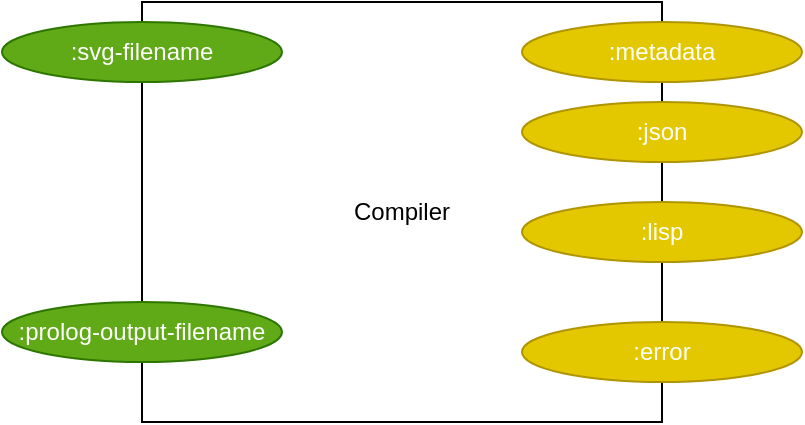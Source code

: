 <mxfile version="13.0.3" type="device" pages="7"><diagram id="IFeIaY9cEsrWaHvJ6db0" name="0. Compiler V3"><mxGraphModel dx="1350" dy="816" grid="1" gridSize="10" guides="1" tooltips="1" connect="1" arrows="1" fold="1" page="1" pageScale="1" pageWidth="1100" pageHeight="850" math="0" shadow="0"><root><mxCell id="0"/><mxCell id="1" parent="0"/><mxCell id="vkheS8dwv8JpczwhCw9v-10" value="Compiler" style="rounded=0;whiteSpace=wrap;html=1;" parent="1" vertex="1"><mxGeometry x="390" y="220" width="260" height="210" as="geometry"/></mxCell><mxCell id="vkheS8dwv8JpczwhCw9v-1" value=":svg-filename" style="ellipse;whiteSpace=wrap;html=1;fillColor=#60a917;strokeColor=#2D7600;fontColor=#ffffff;" parent="1" vertex="1"><mxGeometry x="320" y="230" width="140" height="30" as="geometry"/></mxCell><mxCell id="vkheS8dwv8JpczwhCw9v-2" value=":prolog-output-filename" style="ellipse;whiteSpace=wrap;html=1;fillColor=#60a917;strokeColor=#2D7600;fontColor=#ffffff;" parent="1" vertex="1"><mxGeometry x="320" y="370" width="140" height="30" as="geometry"/></mxCell><mxCell id="Kkxn43zzdU-23pLTEbIR-1" value=":error" style="ellipse;whiteSpace=wrap;html=1;fillColor=#e3c800;strokeColor=#B09500;fontColor=#ffffff;" parent="1" vertex="1"><mxGeometry x="580" y="380" width="140" height="30" as="geometry"/></mxCell><mxCell id="Kkxn43zzdU-23pLTEbIR-2" value=":json" style="ellipse;whiteSpace=wrap;html=1;fillColor=#e3c800;strokeColor=#B09500;fontColor=#ffffff;" parent="1" vertex="1"><mxGeometry x="580" y="270" width="140" height="30" as="geometry"/></mxCell><mxCell id="Kkxn43zzdU-23pLTEbIR-3" value=":lisp" style="ellipse;whiteSpace=wrap;html=1;fillColor=#e3c800;strokeColor=#B09500;fontColor=#ffffff;" parent="1" vertex="1"><mxGeometry x="580" y="320" width="140" height="30" as="geometry"/></mxCell><mxCell id="I6lteHg5Z6WaW5hePWTQ-1" value=":metadata" style="ellipse;whiteSpace=wrap;html=1;fillColor=#e3c800;strokeColor=#B09500;fontColor=#ffffff;" parent="1" vertex="1"><mxGeometry x="580" y="230" width="140" height="30" as="geometry"/></mxCell></root></mxGraphModel></diagram><diagram id="PN1QJFHP8DllZu8vIEOr" name="0. Compiler Internal"><mxGraphModel dx="1574" dy="789" grid="1" gridSize="10" guides="1" tooltips="1" connect="1" arrows="1" fold="1" page="1" pageScale="1" pageWidth="1100" pageHeight="850" math="0" shadow="0"><root><mxCell id="yQuuwIK8HS58gwrCECkz-0"/><mxCell id="yQuuwIK8HS58gwrCECkz-1" parent="yQuuwIK8HS58gwrCECkz-0"/><mxCell id="sRxfKBX2PuBtMjniJhQ_-1" style="edgeStyle=orthogonalEdgeStyle;rounded=0;orthogonalLoop=1;jettySize=auto;html=1;exitX=1;exitY=0.75;exitDx=0;exitDy=0;entryX=0;entryY=0.75;entryDx=0;entryDy=0;" edge="1" parent="yQuuwIK8HS58gwrCECkz-1" source="SBNw37Z6QmKodofNO4m_-0" target="SBNw37Z6QmKodofNO4m_-13"><mxGeometry relative="1" as="geometry"/></mxCell><mxCell id="sRxfKBX2PuBtMjniJhQ_-4" style="edgeStyle=orthogonalEdgeStyle;rounded=0;orthogonalLoop=1;jettySize=auto;html=1;exitX=1;exitY=0.5;exitDx=0;exitDy=0;" edge="1" parent="yQuuwIK8HS58gwrCECkz-1" source="SBNw37Z6QmKodofNO4m_-0" target="SBNw37Z6QmKodofNO4m_-13"><mxGeometry relative="1" as="geometry"/></mxCell><mxCell id="SBNw37Z6QmKodofNO4m_-0" value="Compiler Test Bed" style="rounded=0;points=[[0,0],[0,0.1],[0,0.2],[0,0.3],[0,0.4],[0,0.5],[0,0.6],[0,0.7],[0,0.8],[0,0.9],[0,1],[0.1,0],[0.2,0],[0.3,0],[0.4,0],[0.5,0],[0.6,0],[0.7,0],[0.8,0],[0.9,0],[1,0],[1,0.1],[1,0.2],[1,0.3],[1,0.4],[1,0.5],[1,0.6],[1,0.7],[1,0.8],[1,0.9],[0.1,1],[0.2,1],[0.3,1],[0.4,1],[0.5,1],[0.6,1],[0.7,1],[0.8,1],[0.9,1],[1,1]]" parent="yQuuwIK8HS58gwrCECkz-1" vertex="1"><mxGeometry x="810" y="170" width="220" height="384" as="geometry"/></mxCell><mxCell id="aZNXpcQTLV_2Zr4zExUz-7" style="edgeStyle=orthogonalEdgeStyle;rounded=0;orthogonalLoop=1;jettySize=auto;html=1;exitX=0.2;exitY=1;exitDx=0;exitDy=0;entryX=0;entryY=0.5;entryDx=0;entryDy=0;" parent="yQuuwIK8HS58gwrCECkz-1" source="SBNw37Z6QmKodofNO4m_-0" target="TpJbLDo58pAor3wzQF_P-0" edge="1"><mxGeometry relative="1" as="geometry"><Array as="points"><mxPoint x="854" y="720"/><mxPoint x="2500" y="720"/><mxPoint x="2500" y="630"/></Array></mxGeometry></mxCell><mxCell id="SBNw37Z6QmKodofNO4m_-16" style="edgeStyle=orthogonalEdgeStyle;rounded=0;orthogonalLoop=1;jettySize=auto;html=1;exitX=1;exitY=0.5;exitDx=0;exitDy=0;entryX=0;entryY=0.5;entryDx=0;entryDy=0;" parent="yQuuwIK8HS58gwrCECkz-1" target="SBNw37Z6QmKodofNO4m_-14" edge="1"><mxGeometry relative="1" as="geometry"><mxPoint x="1120" y="65" as="sourcePoint"/></mxGeometry></mxCell><mxCell id="SBNw37Z6QmKodofNO4m_-12" style="edgeStyle=orthogonalEdgeStyle;rounded=0;orthogonalLoop=1;jettySize=auto;html=1;exitX=1;exitY=0.5;exitDx=0;exitDy=0;entryX=0;entryY=0.25;entryDx=0;entryDy=0;" parent="yQuuwIK8HS58gwrCECkz-1" source="SBNw37Z6QmKodofNO4m_-9" target="SBNw37Z6QmKodofNO4m_-0" edge="1"><mxGeometry relative="1" as="geometry"><Array as="points"><mxPoint x="670" y="95"/><mxPoint x="670" y="266"/></Array><mxPoint x="730" y="230" as="targetPoint"/></mxGeometry></mxCell><mxCell id="SBNw37Z6QmKodofNO4m_-9" value=":prolog-output-filename" style="ellipse;fillColor=#60a917;strokeColor=#2D7600;fontColor=#ffffff;" parent="yQuuwIK8HS58gwrCECkz-1" vertex="1"><mxGeometry x="22.5" y="80" width="140" height="30" as="geometry"/></mxCell><mxCell id="sRxfKBX2PuBtMjniJhQ_-19" style="edgeStyle=orthogonalEdgeStyle;rounded=0;orthogonalLoop=1;jettySize=auto;html=1;exitX=1;exitY=0.4;exitDx=0;exitDy=0;entryX=0;entryY=0.5;entryDx=0;entryDy=0;" edge="1" parent="yQuuwIK8HS58gwrCECkz-1" source="SBNw37Z6QmKodofNO4m_-13" target="ajDeN7lSklm_52O9h84S-0"><mxGeometry relative="1" as="geometry"><Array as="points"><mxPoint x="1630" y="344"/><mxPoint x="1630" y="389"/></Array></mxGeometry></mxCell><mxCell id="sRxfKBX2PuBtMjniJhQ_-47" style="edgeStyle=orthogonalEdgeStyle;rounded=0;orthogonalLoop=1;jettySize=auto;html=1;exitX=0.2;exitY=1;exitDx=0;exitDy=0;entryX=0;entryY=0.5;entryDx=0;entryDy=0;" edge="1" parent="yQuuwIK8HS58gwrCECkz-1" source="SBNw37Z6QmKodofNO4m_-13" target="TpJbLDo58pAor3wzQF_P-0"><mxGeometry relative="1" as="geometry"><Array as="points"><mxPoint x="1284" y="720"/><mxPoint x="2500" y="720"/><mxPoint x="2500" y="630"/></Array></mxGeometry></mxCell><mxCell id="SBNw37Z6QmKodofNO4m_-13" value="Passes" style="rounded=0;dashed=1;dashPattern=1 1;points=[[0,0],[0,0.1],[0,0.2],[0,0.3],[0,0.4],[0,0.5],[0,0.6],[0,0.7],[0,0.8],[0,0.9],[0,1],[0.1,0],[0.2,0],[0.3,0],[0.4,0],[0.5,0],[0.6,0],[0.7,0],[0.8,0],[0.9,0],[1,0],[1,0.1],[1,0.2],[1,0.3],[1,0.4],[1,0.5],[1,0.6],[1,0.7],[1,0.8],[1,0.9],[0.1,1],[0.2,1],[0.3,1],[0.4,1],[0.5,1],[0.6,1],[0.7,1],[0.8,1],[0.9,1],[1,1]]" parent="yQuuwIK8HS58gwrCECkz-1" vertex="1"><mxGeometry x="1240" y="204" width="220" height="350" as="geometry"/></mxCell><mxCell id="aZNXpcQTLV_2Zr4zExUz-6" style="edgeStyle=orthogonalEdgeStyle;rounded=0;orthogonalLoop=1;jettySize=auto;html=1;exitX=1;exitY=0.5;exitDx=0;exitDy=0;" parent="yQuuwIK8HS58gwrCECkz-1" target="aZNXpcQTLV_2Zr4zExUz-2" edge="1"><mxGeometry relative="1" as="geometry"><mxPoint x="1530.0" y="264.0" as="sourcePoint"/></mxGeometry></mxCell><mxCell id="aZNXpcQTLV_2Zr4zExUz-11" style="edgeStyle=orthogonalEdgeStyle;rounded=0;orthogonalLoop=1;jettySize=auto;html=1;exitX=1;exitY=0.9;exitDx=0;exitDy=0;entryX=0;entryY=0.9;entryDx=0;entryDy=0;" parent="yQuuwIK8HS58gwrCECkz-1" source="SBNw37Z6QmKodofNO4m_-13" target="SBNw37Z6QmKodofNO4m_-0" edge="1"><mxGeometry relative="1" as="geometry"><Array as="points"><mxPoint x="1460" y="516"/><mxPoint x="1550" y="516"/><mxPoint x="1550" y="584"/><mxPoint x="720" y="584"/><mxPoint x="720" y="516"/></Array></mxGeometry></mxCell><mxCell id="aZNXpcQTLV_2Zr4zExUz-12" style="edgeStyle=orthogonalEdgeStyle;rounded=0;orthogonalLoop=1;jettySize=auto;html=1;exitX=1;exitY=0.8;exitDx=0;exitDy=0;" parent="yQuuwIK8HS58gwrCECkz-1" source="SBNw37Z6QmKodofNO4m_-13" target="SBNw37Z6QmKodofNO4m_-0" edge="1"><mxGeometry relative="1" as="geometry"><Array as="points"><mxPoint x="1460" y="479"/><mxPoint x="1570" y="479"/><mxPoint x="1570" y="614"/><mxPoint x="690" y="614"/><mxPoint x="690" y="479"/></Array></mxGeometry></mxCell><mxCell id="aZNXpcQTLV_2Zr4zExUz-13" style="edgeStyle=orthogonalEdgeStyle;rounded=0;orthogonalLoop=1;jettySize=auto;html=1;exitX=0.995;exitY=0.663;exitDx=0;exitDy=0;exitPerimeter=0;" parent="yQuuwIK8HS58gwrCECkz-1" source="SBNw37Z6QmKodofNO4m_-13" target="SBNw37Z6QmKodofNO4m_-0" edge="1"><mxGeometry relative="1" as="geometry"><Array as="points"><mxPoint x="1459" y="439"/><mxPoint x="1600" y="439"/><mxPoint x="1600" y="634"/><mxPoint x="670" y="634"/><mxPoint x="670" y="439"/></Array></mxGeometry></mxCell><mxCell id="krdxg3cAk5kLvxz6MeOh-2" style="edgeStyle=orthogonalEdgeStyle;rounded=0;orthogonalLoop=1;jettySize=auto;html=1;exitX=1;exitY=0.5;exitDx=0;exitDy=0;entryX=0;entryY=0.5;entryDx=0;entryDy=0;" parent="yQuuwIK8HS58gwrCECkz-1" target="krdxg3cAk5kLvxz6MeOh-1" edge="1"><mxGeometry relative="1" as="geometry"><mxPoint x="1110" y="75" as="sourcePoint"/></mxGeometry></mxCell><mxCell id="Bz1lqdSJFnEgdWJThZOy-2" style="edgeStyle=orthogonalEdgeStyle;rounded=0;orthogonalLoop=1;jettySize=auto;html=1;entryX=1;entryY=1;entryDx=0;entryDy=0;" parent="yQuuwIK8HS58gwrCECkz-1" source="SBNw37Z6QmKodofNO4m_-13" target="sRxfKBX2PuBtMjniJhQ_-15" edge="1"><mxGeometry relative="1" as="geometry"><Array as="points"><mxPoint x="1610" y="399"/><mxPoint x="1610" y="654"/><mxPoint x="620" y="654"/><mxPoint x="620" y="399"/></Array><mxPoint x="690" y="390" as="targetPoint"/></mxGeometry></mxCell><mxCell id="sRxfKBX2PuBtMjniJhQ_-33" style="edgeStyle=orthogonalEdgeStyle;rounded=0;orthogonalLoop=1;jettySize=auto;html=1;exitX=1;exitY=0.7;exitDx=0;exitDy=0;entryX=0;entryY=0.7;entryDx=0;entryDy=0;" edge="1" parent="yQuuwIK8HS58gwrCECkz-1" source="ajDeN7lSklm_52O9h84S-0" target="ajDeN7lSklm_52O9h84S-1"><mxGeometry relative="1" as="geometry"/></mxCell><mxCell id="sRxfKBX2PuBtMjniJhQ_-37" style="edgeStyle=orthogonalEdgeStyle;rounded=0;orthogonalLoop=1;jettySize=auto;html=1;exitX=1;exitY=0.9;exitDx=0;exitDy=0;entryX=0;entryY=0.9;entryDx=0;entryDy=0;" edge="1" parent="yQuuwIK8HS58gwrCECkz-1" source="ajDeN7lSklm_52O9h84S-0" target="ajDeN7lSklm_52O9h84S-1"><mxGeometry relative="1" as="geometry"/></mxCell><mxCell id="ajDeN7lSklm_52O9h84S-0" value="file-namer" style="rounded=0;dashed=1;dashPattern=1 1;fillColor=#f5f5f5;strokeColor=#666666;fontColor=#333333;points=[[0,0],[0,0.1],[0,0.2],[0,0.3],[0,0.4],[0,0.5],[0,0.6],[0,0.7],[0,0.8],[0,0.9],[0,1],[0.1,0],[0.2,0],[0.3,0],[0.4,0],[0.5,0],[0.6,0],[0.7,0],[0.8,0],[0.9,0],[1,0],[1,0.1],[1,0.2],[1,0.3],[1,0.4],[1,0.5],[1,0.6],[1,0.7],[1,0.8],[1,0.9],[0.1,1],[0.2,1],[0.3,1],[0.4,1],[0.5,1],[0.6,1],[0.7,1],[0.8,1],[0.9,1],[1,1]]" parent="yQuuwIK8HS58gwrCECkz-1" vertex="1"><mxGeometry x="1730" y="214" width="220" height="350" as="geometry"/></mxCell><mxCell id="ajDeN7lSklm_52O9h84S-1" value="back-end" style="rounded=0;dashed=1;dashPattern=1 1;points=[[0,0],[0,0.1],[0,0.2],[0,0.3],[0,0.4],[0,0.5],[0,0.6],[0,0.7],[0,0.8],[0,0.9],[0,1],[0.1,0],[0.2,0],[0.3,0],[0.4,0],[0.5,0],[0.6,0],[0.7,0],[0.8,0],[0.9,0],[1,0],[1,0.1],[1,0.2],[1,0.3],[1,0.4],[1,0.5],[1,0.6],[1,0.7],[1,0.8],[1,0.9],[0.1,1],[0.2,1],[0.3,1],[0.4,1],[0.5,1],[0.6,1],[0.7,1],[0.8,1],[0.9,1],[1,1]]" parent="yQuuwIK8HS58gwrCECkz-1" vertex="1"><mxGeometry x="2180" y="214" width="220" height="350" as="geometry"/></mxCell><mxCell id="ajDeN7lSklm_52O9h84S-17" style="edgeStyle=orthogonalEdgeStyle;rounded=0;orthogonalLoop=1;jettySize=auto;html=1;entryX=0;entryY=0.4;entryDx=0;entryDy=0;exitX=1;exitY=0.4;exitDx=0;exitDy=0;" parent="yQuuwIK8HS58gwrCECkz-1" source="ajDeN7lSklm_52O9h84S-0" target="ajDeN7lSklm_52O9h84S-1" edge="1"><mxGeometry relative="1" as="geometry"><mxPoint x="2020" y="360" as="sourcePoint"/></mxGeometry></mxCell><mxCell id="ajDeN7lSklm_52O9h84S-15" style="edgeStyle=orthogonalEdgeStyle;rounded=0;orthogonalLoop=1;jettySize=auto;html=1;exitX=1;exitY=0.3;exitDx=0;exitDy=0;entryX=-0.005;entryY=0.074;entryDx=0;entryDy=0;entryPerimeter=0;" parent="yQuuwIK8HS58gwrCECkz-1" source="SBNw37Z6QmKodofNO4m_-13" target="ajDeN7lSklm_52O9h84S-1" edge="1"><mxGeometry relative="1" as="geometry"><Array as="points"><mxPoint x="1530" y="309"/><mxPoint x="1530" y="308"/><mxPoint x="1670" y="308"/><mxPoint x="1670" y="154"/><mxPoint x="2060" y="154"/><mxPoint x="2060" y="240"/></Array></mxGeometry></mxCell><mxCell id="ajDeN7lSklm_52O9h84S-16" style="edgeStyle=orthogonalEdgeStyle;rounded=0;orthogonalLoop=1;jettySize=auto;html=1;exitX=1;exitY=0.5;exitDx=0;exitDy=0;entryX=0;entryY=0.5;entryDx=0;entryDy=0;" parent="yQuuwIK8HS58gwrCECkz-1" target="ajDeN7lSklm_52O9h84S-2" edge="1"><mxGeometry relative="1" as="geometry"><mxPoint x="1600" y="65" as="sourcePoint"/></mxGeometry></mxCell><mxCell id="WRWlWsnmCocHv7HBzWoS-4" style="edgeStyle=orthogonalEdgeStyle;rounded=0;orthogonalLoop=1;jettySize=auto;html=1;exitX=1;exitY=0.271;exitDx=0;exitDy=0;entryX=0;entryY=0.5;entryDx=0;entryDy=0;exitPerimeter=0;" parent="yQuuwIK8HS58gwrCECkz-1" source="ajDeN7lSklm_52O9h84S-1" target="TpJbLDo58pAor3wzQF_P-1" edge="1"><mxGeometry relative="1" as="geometry"/></mxCell><mxCell id="TpJbLDo58pAor3wzQF_P-7" style="edgeStyle=orthogonalEdgeStyle;rounded=0;orthogonalLoop=1;jettySize=auto;html=1;exitX=1;exitY=0.9;exitDx=0;exitDy=0;entryX=0;entryY=0.5;entryDx=0;entryDy=0;" parent="yQuuwIK8HS58gwrCECkz-1" source="ajDeN7lSklm_52O9h84S-1" target="TpJbLDo58pAor3wzQF_P-0" edge="1"><mxGeometry relative="1" as="geometry"/></mxCell><mxCell id="sRxfKBX2PuBtMjniJhQ_-7" style="edgeStyle=orthogonalEdgeStyle;rounded=0;orthogonalLoop=1;jettySize=auto;html=1;exitX=1;exitY=0.25;exitDx=0;exitDy=0;" edge="1" parent="yQuuwIK8HS58gwrCECkz-1" source="mD6UIutaYvsm7cxePiF5-0" target="SBNw37Z6QmKodofNO4m_-0"><mxGeometry relative="1" as="geometry"/></mxCell><mxCell id="mD6UIutaYvsm7cxePiF5-0" value="front-end" style="rounded=0;fillColor=#f5f5f5;strokeColor=#666666;fontColor=#333333;" parent="yQuuwIK8HS58gwrCECkz-1" vertex="1"><mxGeometry x="320" y="204" width="120" height="416" as="geometry"/></mxCell><mxCell id="WRWlWsnmCocHv7HBzWoS-9" style="edgeStyle=orthogonalEdgeStyle;rounded=0;orthogonalLoop=1;jettySize=auto;html=1;exitX=1;exitY=0.5;exitDx=0;exitDy=0;entryX=0;entryY=0.5;entryDx=0;entryDy=0;" parent="yQuuwIK8HS58gwrCECkz-1" source="mD6UIutaYvsm7cxePiF5-3" edge="1"><mxGeometry relative="1" as="geometry"><mxPoint x="640" y="75" as="targetPoint"/></mxGeometry></mxCell><mxCell id="mD6UIutaYvsm7cxePiF5-4" style="edgeStyle=orthogonalEdgeStyle;rounded=0;orthogonalLoop=1;jettySize=auto;html=1;exitX=0.25;exitY=1;exitDx=0;exitDy=0;entryX=0;entryY=0.5;entryDx=0;entryDy=0;" parent="yQuuwIK8HS58gwrCECkz-1" source="mD6UIutaYvsm7cxePiF5-0" target="TpJbLDo58pAor3wzQF_P-0" edge="1"><mxGeometry relative="1" as="geometry"><Array as="points"><mxPoint x="350" y="720"/><mxPoint x="2500" y="720"/><mxPoint x="2500" y="630"/></Array></mxGeometry></mxCell><mxCell id="iQb_uo7r1M1pfZx0kYJk-0" style="edgeStyle=orthogonalEdgeStyle;rounded=0;orthogonalLoop=1;jettySize=auto;html=1;exitX=1;exitY=0.5;exitDx=0;exitDy=0;entryX=0;entryY=0.25;entryDx=0;entryDy=0;" parent="yQuuwIK8HS58gwrCECkz-1" source="5ceG-BX3POXEYLTjxn9K-0" target="mD6UIutaYvsm7cxePiF5-0" edge="1"><mxGeometry relative="1" as="geometry"/></mxCell><mxCell id="5ceG-BX3POXEYLTjxn9K-0" value=":svg-filename" style="ellipse;fillColor=#60a917;strokeColor=#2D7600;fontColor=#ffffff;" parent="yQuuwIK8HS58gwrCECkz-1" vertex="1"><mxGeometry x="22.5" y="234" width="140" height="30" as="geometry"/></mxCell><mxCell id="TpJbLDo58pAor3wzQF_P-0" value=":error" style="ellipse;whiteSpace=wrap;html=1;fillColor=#e3c800;strokeColor=#B09500;fontColor=#ffffff;" parent="yQuuwIK8HS58gwrCECkz-1" vertex="1"><mxGeometry x="2600" y="615" width="140" height="30" as="geometry"/></mxCell><mxCell id="TpJbLDo58pAor3wzQF_P-1" value=":json" style="ellipse;fillColor=#e3c800;strokeColor=#B09500;fontColor=#ffffff;" parent="yQuuwIK8HS58gwrCECkz-1" vertex="1"><mxGeometry x="2590" y="294" width="140" height="30" as="geometry"/></mxCell><mxCell id="TpJbLDo58pAor3wzQF_P-2" value=":lisp" style="ellipse;fillColor=#e3c800;strokeColor=#B09500;fontColor=#ffffff;" parent="yQuuwIK8HS58gwrCECkz-1" vertex="1"><mxGeometry x="2590" y="409" width="140" height="30" as="geometry"/></mxCell><mxCell id="TpJbLDo58pAor3wzQF_P-3" value=":metadata" style="ellipse;fillColor=#e3c800;strokeColor=#B09500;fontColor=#ffffff;" parent="yQuuwIK8HS58gwrCECkz-1" vertex="1"><mxGeometry x="2590" y="234" width="140" height="30" as="geometry"/></mxCell><mxCell id="WRWlWsnmCocHv7HBzWoS-3" style="edgeStyle=orthogonalEdgeStyle;rounded=0;orthogonalLoop=1;jettySize=auto;html=1;exitX=1;exitY=0.1;exitDx=0;exitDy=0;entryX=0;entryY=0.5;entryDx=0;entryDy=0;" parent="yQuuwIK8HS58gwrCECkz-1" source="ajDeN7lSklm_52O9h84S-1" target="TpJbLDo58pAor3wzQF_P-3" edge="1"><mxGeometry relative="1" as="geometry"/></mxCell><mxCell id="WRWlWsnmCocHv7HBzWoS-5" style="edgeStyle=orthogonalEdgeStyle;rounded=0;orthogonalLoop=1;jettySize=auto;html=1;exitX=1;exitY=0.6;exitDx=0;exitDy=0;entryX=0;entryY=0.5;entryDx=0;entryDy=0;" parent="yQuuwIK8HS58gwrCECkz-1" source="ajDeN7lSklm_52O9h84S-1" target="TpJbLDo58pAor3wzQF_P-2" edge="1"><mxGeometry relative="1" as="geometry"/></mxCell><mxCell id="76JqarcyHp2NbybTxgxV-0" style="edgeStyle=orthogonalEdgeStyle;rounded=0;orthogonalLoop=1;jettySize=auto;html=1;exitX=1;exitY=0.074;exitDx=0;exitDy=0;exitPerimeter=0;" parent="yQuuwIK8HS58gwrCECkz-1" source="SBNw37Z6QmKodofNO4m_-13" target="SBNw37Z6QmKodofNO4m_-0" edge="1"><mxGeometry relative="1" as="geometry"><Array as="points"><mxPoint x="1580" y="230"/><mxPoint x="1580" y="100"/><mxPoint x="700" y="100"/><mxPoint x="700" y="199"/></Array></mxGeometry></mxCell><mxCell id="s0gM7BYrt-0jTi0e4whU-1" style="edgeStyle=orthogonalEdgeStyle;rounded=0;orthogonalLoop=1;jettySize=auto;html=1;entryX=1;entryY=0.25;entryDx=0;entryDy=0;" parent="yQuuwIK8HS58gwrCECkz-1" source="SBNw37Z6QmKodofNO4m_-13" target="SBNw37Z6QmKodofNO4m_-0" edge="1"><mxGeometry relative="1" as="geometry"><Array as="points"><mxPoint x="1580" y="229"/><mxPoint x="1580" y="100"/><mxPoint x="1170" y="100"/><mxPoint x="1170" y="266"/></Array></mxGeometry></mxCell><mxCell id="sRxfKBX2PuBtMjniJhQ_-0" value="svg-failname" style="text;strokeColor=none;fillColor=none;align=center;verticalAlign=middle;rounded=0;" vertex="1" parent="yQuuwIK8HS58gwrCECkz-1"><mxGeometry x="240" y="309" width="80" height="20" as="geometry"/></mxCell><mxCell id="sRxfKBX2PuBtMjniJhQ_-2" value="fb" style="text;strokeColor=none;fillColor=none;align=center;verticalAlign=middle;rounded=0;" vertex="1" parent="yQuuwIK8HS58gwrCECkz-1"><mxGeometry x="1030" y="439" width="40" height="20" as="geometry"/></mxCell><mxCell id="sRxfKBX2PuBtMjniJhQ_-3" value="fb" style="text;strokeColor=none;fillColor=none;align=center;verticalAlign=middle;rounded=0;" vertex="1" parent="yQuuwIK8HS58gwrCECkz-1"><mxGeometry x="1200" y="444" width="40" height="20" as="geometry"/></mxCell><mxCell id="sRxfKBX2PuBtMjniJhQ_-5" value="step" style="text;strokeColor=none;fillColor=none;align=center;verticalAlign=middle;rounded=0;" vertex="1" parent="yQuuwIK8HS58gwrCECkz-1"><mxGeometry x="1030" y="339" width="40" height="20" as="geometry"/></mxCell><mxCell id="sRxfKBX2PuBtMjniJhQ_-6" value="step" style="text;strokeColor=none;fillColor=none;align=center;verticalAlign=middle;rounded=0;" vertex="1" parent="yQuuwIK8HS58gwrCECkz-1"><mxGeometry x="1200" y="359" width="40" height="20" as="geometry"/></mxCell><mxCell id="sRxfKBX2PuBtMjniJhQ_-8" value="output-stream-string" style="text;strokeColor=none;fillColor=none;align=center;verticalAlign=middle;rounded=0;" vertex="1" parent="yQuuwIK8HS58gwrCECkz-1"><mxGeometry x="440" y="284" width="110" height="20" as="geometry"/></mxCell><mxCell id="sRxfKBX2PuBtMjniJhQ_-10" value="factbase-string-stream" style="text;strokeColor=none;fillColor=none;align=center;verticalAlign=middle;rounded=0;" vertex="1" parent="yQuuwIK8HS58gwrCECkz-1"><mxGeometry x="680" y="339" width="130" height="20" as="geometry"/></mxCell><mxCell id="sRxfKBX2PuBtMjniJhQ_-11" value="prolog-output-filename" style="text;strokeColor=none;fillColor=none;align=center;verticalAlign=middle;rounded=0;" vertex="1" parent="yQuuwIK8HS58gwrCECkz-1"><mxGeometry x="680" y="244" width="130" height="20" as="geometry"/></mxCell><mxCell id="sRxfKBX2PuBtMjniJhQ_-12" value="reset" style="text;strokeColor=none;fillColor=none;align=center;verticalAlign=middle;rounded=0;" vertex="1" parent="yQuuwIK8HS58gwrCECkz-1"><mxGeometry x="1030" y="244" width="50" height="20" as="geometry"/></mxCell><mxCell id="sRxfKBX2PuBtMjniJhQ_-15" value="retract-fact" style="text;strokeColor=none;fillColor=none;align=center;verticalAlign=middle;rounded=0;" vertex="1" parent="yQuuwIK8HS58gwrCECkz-1"><mxGeometry x="730" y="379" width="80" height="20" as="geometry"/></mxCell><mxCell id="sRxfKBX2PuBtMjniJhQ_-16" value="request-fb" style="text;strokeColor=none;fillColor=none;align=center;verticalAlign=middle;rounded=0;" vertex="1" parent="yQuuwIK8HS58gwrCECkz-1"><mxGeometry x="740" y="414" width="70" height="20" as="geometry"/></mxCell><mxCell id="sRxfKBX2PuBtMjniJhQ_-17" value="add-fact" style="text;html=1;strokeColor=none;fillColor=none;align=center;verticalAlign=middle;whiteSpace=wrap;rounded=0;" vertex="1" parent="yQuuwIK8HS58gwrCECkz-1"><mxGeometry x="750" y="454" width="60" height="20" as="geometry"/></mxCell><mxCell id="sRxfKBX2PuBtMjniJhQ_-18" value="done-step" style="text;strokeColor=none;fillColor=none;align=center;verticalAlign=middle;rounded=0;" vertex="1" parent="yQuuwIK8HS58gwrCECkz-1"><mxGeometry x="750" y="519" width="60" height="20" as="geometry"/></mxCell><mxCell id="sRxfKBX2PuBtMjniJhQ_-21" value="basename" style="text;strokeColor=none;fillColor=none;align=center;verticalAlign=middle;rounded=0;" vertex="1" parent="yQuuwIK8HS58gwrCECkz-1"><mxGeometry x="1460" y="344" width="60" height="20" as="geometry"/></mxCell><mxCell id="sRxfKBX2PuBtMjniJhQ_-22" value="basename" style="text;strokeColor=none;fillColor=none;align=center;verticalAlign=middle;rounded=0;" vertex="1" parent="yQuuwIK8HS58gwrCECkz-1"><mxGeometry x="1670" y="369" width="60" height="20" as="geometry"/></mxCell><mxCell id="sRxfKBX2PuBtMjniJhQ_-23" value="retract-fact" style="text;strokeColor=none;fillColor=none;align=center;verticalAlign=middle;rounded=0;" vertex="1" parent="yQuuwIK8HS58gwrCECkz-1"><mxGeometry x="1460" y="379" width="70" height="20" as="geometry"/></mxCell><mxCell id="sRxfKBX2PuBtMjniJhQ_-24" value="finished-pipeline" style="text;strokeColor=none;fillColor=none;align=center;verticalAlign=middle;rounded=0;" vertex="1" parent="yQuuwIK8HS58gwrCECkz-1"><mxGeometry x="1465" y="204" width="105" height="20" as="geometry"/></mxCell><mxCell id="sRxfKBX2PuBtMjniJhQ_-25" value="request-fb" style="text;strokeColor=none;fillColor=none;align=center;verticalAlign=middle;rounded=0;" vertex="1" parent="yQuuwIK8HS58gwrCECkz-1"><mxGeometry x="1465" y="415" width="60" height="20" as="geometry"/></mxCell><mxCell id="sRxfKBX2PuBtMjniJhQ_-26" value="add-fact" style="text;strokeColor=none;fillColor=none;align=center;verticalAlign=middle;rounded=0;" vertex="1" parent="yQuuwIK8HS58gwrCECkz-1"><mxGeometry x="1460" y="459" width="60" height="20" as="geometry"/></mxCell><mxCell id="sRxfKBX2PuBtMjniJhQ_-27" value="done-step" style="text;strokeColor=none;fillColor=none;align=center;verticalAlign=middle;rounded=0;" vertex="1" parent="yQuuwIK8HS58gwrCECkz-1"><mxGeometry x="1460" y="494" width="60" height="20" as="geometry"/></mxCell><mxCell id="sRxfKBX2PuBtMjniJhQ_-28" value="finshed-pipeline" style="text;strokeColor=none;fillColor=none;align=center;verticalAlign=middle;rounded=0;" vertex="1" parent="yQuuwIK8HS58gwrCECkz-1"><mxGeometry x="710" y="180" width="95" height="20" as="geometry"/></mxCell><mxCell id="sRxfKBX2PuBtMjniJhQ_-30" value="ir" style="text;strokeColor=none;fillColor=none;align=center;verticalAlign=middle;rounded=0;" vertex="1" parent="yQuuwIK8HS58gwrCECkz-1"><mxGeometry x="2150" y="214" width="30" height="20" as="geometry"/></mxCell><mxCell id="sRxfKBX2PuBtMjniJhQ_-31" value="json-filename" style="text;strokeColor=none;fillColor=none;align=center;verticalAlign=middle;rounded=0;" vertex="1" parent="yQuuwIK8HS58gwrCECkz-1"><mxGeometry x="1950" y="329" width="80" height="20" as="geometry"/></mxCell><mxCell id="sRxfKBX2PuBtMjniJhQ_-32" value="json-filename" style="text;strokeColor=none;fillColor=none;align=center;verticalAlign=middle;rounded=0;" vertex="1" parent="yQuuwIK8HS58gwrCECkz-1"><mxGeometry x="2100" y="329" width="80" height="20" as="geometry"/></mxCell><mxCell id="sRxfKBX2PuBtMjniJhQ_-34" value="generic-filaneme" style="text;strokeColor=none;fillColor=none;align=center;verticalAlign=middle;rounded=0;" vertex="1" parent="yQuuwIK8HS58gwrCECkz-1"><mxGeometry x="2070" y="434" width="110" height="20" as="geometry"/></mxCell><mxCell id="sRxfKBX2PuBtMjniJhQ_-35" value="generic-filaneme" style="text;strokeColor=none;fillColor=none;align=center;verticalAlign=middle;rounded=0;" vertex="1" parent="yQuuwIK8HS58gwrCECkz-1"><mxGeometry x="1950" y="435" width="110" height="20" as="geometry"/></mxCell><mxCell id="sRxfKBX2PuBtMjniJhQ_-38" value="lisp-filaneme" style="text;strokeColor=none;fillColor=none;align=center;verticalAlign=middle;rounded=0;" vertex="1" parent="yQuuwIK8HS58gwrCECkz-1"><mxGeometry x="1950" y="504" width="90" height="20" as="geometry"/></mxCell><mxCell id="sRxfKBX2PuBtMjniJhQ_-39" value="lisp-filaneme" style="text;strokeColor=none;fillColor=none;align=center;verticalAlign=middle;rounded=0;" vertex="1" parent="yQuuwIK8HS58gwrCECkz-1"><mxGeometry x="2090" y="534" width="90" height="20" as="geometry"/></mxCell><mxCell id="sRxfKBX2PuBtMjniJhQ_-42" value="metadata" style="text;strokeColor=none;fillColor=none;align=center;verticalAlign=middle;rounded=0;" vertex="1" parent="yQuuwIK8HS58gwrCECkz-1"><mxGeometry x="2400" y="229" width="80" height="20" as="geometry"/></mxCell><mxCell id="sRxfKBX2PuBtMjniJhQ_-43" value="json" style="text;strokeColor=none;fillColor=none;align=center;verticalAlign=middle;rounded=0;" vertex="1" parent="yQuuwIK8HS58gwrCECkz-1"><mxGeometry x="2400" y="309" width="40" height="20" as="geometry"/></mxCell><mxCell id="sRxfKBX2PuBtMjniJhQ_-44" value="lisp" style="text;strokeColor=none;fillColor=none;align=center;verticalAlign=middle;rounded=0;" vertex="1" parent="yQuuwIK8HS58gwrCECkz-1"><mxGeometry x="2400" y="424" width="40" height="20" as="geometry"/></mxCell><mxCell id="sRxfKBX2PuBtMjniJhQ_-45" value="error" style="text;strokeColor=none;fillColor=none;align=center;verticalAlign=middle;rounded=0;" vertex="1" parent="yQuuwIK8HS58gwrCECkz-1"><mxGeometry x="1460" y="289" width="40" height="20" as="geometry"/></mxCell><mxCell id="sRxfKBX2PuBtMjniJhQ_-46" value="error" style="text;strokeColor=none;fillColor=none;align=center;verticalAlign=middle;rounded=0;" vertex="1" parent="yQuuwIK8HS58gwrCECkz-1"><mxGeometry x="2400" y="509" width="60" height="20" as="geometry"/></mxCell><mxCell id="WZJgMBlsMEGN6CiOJ2qi-0" value="error" style="text;strokeColor=none;fillColor=none;align=center;verticalAlign=middle;rounded=0;" vertex="1" parent="yQuuwIK8HS58gwrCECkz-1"><mxGeometry x="1290" y="554" width="60" height="20" as="geometry"/></mxCell><mxCell id="WZJgMBlsMEGN6CiOJ2qi-1" value="error" style="text;strokeColor=none;fillColor=none;align=center;verticalAlign=middle;rounded=0;" vertex="1" parent="yQuuwIK8HS58gwrCECkz-1"><mxGeometry x="860" y="554" width="60" height="20" as="geometry"/></mxCell><mxCell id="WZJgMBlsMEGN6CiOJ2qi-2" value="error" style="text;strokeColor=none;fillColor=none;align=center;verticalAlign=middle;rounded=0;" vertex="1" parent="yQuuwIK8HS58gwrCECkz-1"><mxGeometry x="350" y="625" width="60" height="20" as="geometry"/></mxCell></root></mxGraphModel></diagram><diagram name="1. Compiler test bed" id="JRlwjjoHQmh9lwdXFRtB"><mxGraphModel dx="1102" dy="552" grid="1" gridSize="10" guides="1" tooltips="1" connect="1" arrows="1" fold="1" page="1" pageScale="1" pageWidth="1100" pageHeight="850" math="0" shadow="0"><root><mxCell id="yOqZAxXxvU_x3wW_X1XO-0"/><mxCell id="yOqZAxXxvU_x3wW_X1XO-1" parent="yOqZAxXxvU_x3wW_X1XO-0"/><mxCell id="wkJlQCksbV7sht9GCiFH-48" style="edgeStyle=orthogonalEdgeStyle;rounded=0;orthogonalLoop=1;jettySize=auto;html=1;exitX=0.7;exitY=1;exitDx=0;exitDy=0;entryX=0;entryY=0.5;entryDx=0;entryDy=0;" edge="1" parent="yOqZAxXxvU_x3wW_X1XO-1" source="yOqZAxXxvU_x3wW_X1XO-2" target="yOqZAxXxvU_x3wW_X1XO-34"><mxGeometry relative="1" as="geometry"/></mxCell><mxCell id="yOqZAxXxvU_x3wW_X1XO-2" value="reader" style="rounded=0;fillColor=#f5f5f5;strokeColor=#666666;fontColor=#333333;points=[[0,0],[0,0.1],[0,0.2],[0,0.3],[0,0.4],[0,0.5],[0,0.6],[0,0.7],[0,0.8],[0,0.9],[0,1],[0.1,0],[0.2,0],[0.3,0],[0.4,0],[0.5,0],[0.6,0],[0.7,0],[0.8,0],[0.9,0],[1,0],[1,0.1],[1,0.2],[1,0.3],[1,0.4],[1,0.5],[1,0.6],[1,0.7],[1,0.8],[1,0.9],[0.1,1],[0.2,1],[0.3,1],[0.4,1],[0.5,1],[0.6,1],[0.7,1],[0.8,1],[0.9,1],[1,1]];" parent="yOqZAxXxvU_x3wW_X1XO-1" vertex="1"><mxGeometry x="170" y="375" width="120" height="150" as="geometry"/></mxCell><mxCell id="wkJlQCksbV7sht9GCiFH-50" style="edgeStyle=orthogonalEdgeStyle;rounded=0;orthogonalLoop=1;jettySize=auto;html=1;exitX=0.7;exitY=1;exitDx=0;exitDy=0;entryX=0;entryY=0.5;entryDx=0;entryDy=0;" edge="1" parent="yOqZAxXxvU_x3wW_X1XO-1" source="yOqZAxXxvU_x3wW_X1XO-3" target="yOqZAxXxvU_x3wW_X1XO-34"><mxGeometry relative="1" as="geometry"><Array as="points"><mxPoint x="544" y="400"/><mxPoint x="700" y="400"/><mxPoint x="700" y="825"/></Array></mxGeometry></mxCell><mxCell id="yOqZAxXxvU_x3wW_X1XO-3" value="fb" style="rounded=0;fillColor=#f5f5f5;strokeColor=#666666;fontColor=#333333;points=[[0,0],[0,0.1],[0,0.2],[0,0.3],[0,0.4],[0,0.5],[0,0.6],[0,0.7],[0,0.8],[0,0.9],[0,1],[0.1,0],[0.2,0],[0.3,0],[0.4,0],[0.5,0],[0.6,0],[0.7,0],[0.8,0],[0.9,0],[1,0],[1,0.1],[1,0.2],[1,0.3],[1,0.4],[1,0.5],[1,0.6],[1,0.7],[1,0.8],[1,0.9],[0.1,1],[0.2,1],[0.3,1],[0.4,1],[0.5,1],[0.6,1],[0.7,1],[0.8,1],[0.9,1],[1,1]];" parent="yOqZAxXxvU_x3wW_X1XO-1" vertex="1"><mxGeometry x="460" y="120" width="120" height="265" as="geometry"/></mxCell><mxCell id="yOqZAxXxvU_x3wW_X1XO-4" value="writer" style="rounded=0;fillColor=#f5f5f5;strokeColor=#666666;fontColor=#333333;points=[[0,0],[0,0.1],[0,0.2],[0,0.3],[0,0.4],[0,0.5],[0,0.6],[0,0.7],[0,0.8],[0,0.9],[0,1],[0.1,0],[0.2,0],[0.3,0],[0.4,0],[0.5,0],[0.6,0],[0.7,0],[0.8,0],[0.9,0],[1,0],[1,0.1],[1,0.2],[1,0.3],[1,0.4],[1,0.5],[1,0.6],[1,0.7],[1,0.8],[1,0.9],[0.1,1],[0.2,1],[0.3,1],[0.4,1],[0.5,1],[0.6,1],[0.7,1],[0.8,1],[0.9,1],[1,1]];" parent="yOqZAxXxvU_x3wW_X1XO-1" vertex="1"><mxGeometry x="805" y="475" width="120" height="160" as="geometry"/></mxCell><mxCell id="yOqZAxXxvU_x3wW_X1XO-7" style="edgeStyle=orthogonalEdgeStyle;rounded=0;orthogonalLoop=1;jettySize=auto;html=1;exitX=1;exitY=0.8;exitDx=0;exitDy=0;entryX=0;entryY=0.7;entryDx=0;entryDy=0;" parent="yOqZAxXxvU_x3wW_X1XO-1" source="yOqZAxXxvU_x3wW_X1XO-2" target="yOqZAxXxvU_x3wW_X1XO-41" edge="1"><mxGeometry relative="1" as="geometry"><Array as="points"><mxPoint x="290" y="490"/><mxPoint x="360" y="490"/><mxPoint x="360" y="365"/><mxPoint x="165" y="365"/><mxPoint x="165" y="256"/></Array></mxGeometry></mxCell><mxCell id="yOqZAxXxvU_x3wW_X1XO-9" style="edgeStyle=orthogonalEdgeStyle;rounded=0;orthogonalLoop=1;jettySize=auto;html=1;exitX=1;exitY=0.2;exitDx=0;exitDy=0;entryX=0;entryY=0.2;entryDx=0;entryDy=0;" parent="yOqZAxXxvU_x3wW_X1XO-1" source="yOqZAxXxvU_x3wW_X1XO-2" target="yOqZAxXxvU_x3wW_X1XO-41" edge="1"><mxGeometry relative="1" as="geometry"><Array as="points"><mxPoint x="340" y="405"/><mxPoint x="340" y="340"/><mxPoint x="150" y="340"/><mxPoint x="150" y="190"/></Array></mxGeometry></mxCell><mxCell id="yOqZAxXxvU_x3wW_X1XO-14" style="edgeStyle=orthogonalEdgeStyle;rounded=0;orthogonalLoop=1;jettySize=auto;html=1;exitX=1;exitY=0.6;exitDx=0;exitDy=0;entryX=0;entryY=0.6;entryDx=0;entryDy=0;" parent="yOqZAxXxvU_x3wW_X1XO-1" source="yOqZAxXxvU_x3wW_X1XO-3" target="yOqZAxXxvU_x3wW_X1XO-4" edge="1"><mxGeometry relative="1" as="geometry"><mxPoint x="770" y="460" as="targetPoint"/><Array as="points"><mxPoint x="740" y="279"/><mxPoint x="740" y="571"/></Array></mxGeometry></mxCell><mxCell id="yOqZAxXxvU_x3wW_X1XO-16" style="edgeStyle=orthogonalEdgeStyle;rounded=0;orthogonalLoop=1;jettySize=auto;html=1;exitX=1;exitY=0.9;exitDx=0;exitDy=0;entryX=0;entryY=0.9;entryDx=0;entryDy=0;" parent="yOqZAxXxvU_x3wW_X1XO-1" source="yOqZAxXxvU_x3wW_X1XO-3" target="yOqZAxXxvU_x3wW_X1XO-4" edge="1"><mxGeometry relative="1" as="geometry"><Array as="points"><mxPoint x="680" y="359"/><mxPoint x="680" y="619"/></Array></mxGeometry></mxCell><mxCell id="yOqZAxXxvU_x3wW_X1XO-17" style="edgeStyle=orthogonalEdgeStyle;rounded=0;orthogonalLoop=1;jettySize=auto;html=1;entryX=0;entryY=0.6;entryDx=0;entryDy=0;" parent="yOqZAxXxvU_x3wW_X1XO-1" source="yOqZAxXxvU_x3wW_X1XO-3" target="yOqZAxXxvU_x3wW_X1XO-49" edge="1"><mxGeometry relative="1" as="geometry"><Array as="points"><mxPoint x="680" y="360"/><mxPoint x="680" y="475"/><mxPoint x="370" y="475"/><mxPoint x="370" y="671"/></Array></mxGeometry></mxCell><mxCell id="yOqZAxXxvU_x3wW_X1XO-25" style="edgeStyle=orthogonalEdgeStyle;rounded=0;orthogonalLoop=1;jettySize=auto;html=1;exitX=1;exitY=0.2;exitDx=0;exitDy=0;entryX=-0.017;entryY=0.732;entryDx=0;entryDy=0;entryPerimeter=0;" parent="yOqZAxXxvU_x3wW_X1XO-1" source="yOqZAxXxvU_x3wW_X1XO-4" target="yOqZAxXxvU_x3wW_X1XO-3" edge="1"><mxGeometry relative="1" as="geometry"><Array as="points"><mxPoint x="925" y="510"/><mxPoint x="970" y="510"/><mxPoint x="970" y="405"/><mxPoint x="380" y="405"/><mxPoint x="380" y="315"/></Array></mxGeometry></mxCell><mxCell id="yOqZAxXxvU_x3wW_X1XO-27" style="edgeStyle=orthogonalEdgeStyle;rounded=0;orthogonalLoop=1;jettySize=auto;html=1;exitX=1;exitY=0.9;exitDx=0;exitDy=0;entryX=0;entryY=0.5;entryDx=0;entryDy=0;" parent="yOqZAxXxvU_x3wW_X1XO-1" source="yOqZAxXxvU_x3wW_X1XO-4" target="yOqZAxXxvU_x3wW_X1XO-34" edge="1"><mxGeometry relative="1" as="geometry"><Array as="points"><mxPoint x="980" y="619"/><mxPoint x="980" y="770"/><mxPoint x="835" y="770"/><mxPoint x="835" y="825"/></Array></mxGeometry></mxCell><mxCell id="yOqZAxXxvU_x3wW_X1XO-32" style="edgeStyle=orthogonalEdgeStyle;rounded=0;orthogonalLoop=1;jettySize=auto;html=1;exitX=1;exitY=0.5;exitDx=0;exitDy=0;entryX=0;entryY=0.3;entryDx=0;entryDy=0;" parent="yOqZAxXxvU_x3wW_X1XO-1" source="yOqZAxXxvU_x3wW_X1XO-33" target="yOqZAxXxvU_x3wW_X1XO-49" edge="1"><mxGeometry relative="1" as="geometry"><Array as="points"><mxPoint x="300" y="615"/><mxPoint x="300" y="608"/></Array></mxGeometry></mxCell><mxCell id="yOqZAxXxvU_x3wW_X1XO-33" value=":prolog-output-filename" style="ellipse;fillColor=#60a917;strokeColor=#2D7600;fontColor=#ffffff;" parent="yOqZAxXxvU_x3wW_X1XO-1" vertex="1"><mxGeometry x="50" y="600" width="140" height="30" as="geometry"/></mxCell><mxCell id="yOqZAxXxvU_x3wW_X1XO-34" value=":error" style="ellipse;fillColor=#e3c800;strokeColor=#B09500;fontColor=#ffffff;" parent="yOqZAxXxvU_x3wW_X1XO-1" vertex="1"><mxGeometry x="855" y="810" width="140" height="30" as="geometry"/></mxCell><mxCell id="wkJlQCksbV7sht9GCiFH-52" style="edgeStyle=orthogonalEdgeStyle;rounded=0;orthogonalLoop=1;jettySize=auto;html=1;exitX=0.7;exitY=1;exitDx=0;exitDy=0;entryX=0;entryY=0.5;entryDx=0;entryDy=0;" edge="1" parent="yOqZAxXxvU_x3wW_X1XO-1" source="yOqZAxXxvU_x3wW_X1XO-41" target="yOqZAxXxvU_x3wW_X1XO-34"><mxGeometry relative="1" as="geometry"><Array as="points"><mxPoint x="299" y="310"/><mxPoint x="330" y="310"/><mxPoint x="330" y="825"/></Array></mxGeometry></mxCell><mxCell id="yOqZAxXxvU_x3wW_X1XO-41" value="convert-to-keywords" style="rounded=0;fillColor=#f5f5f5;strokeColor=#666666;fontColor=#333333;points=[[0,0],[0,0.1],[0,0.2],[0,0.3],[0,0.4],[0,0.5],[0,0.6],[0,0.7],[0,0.8],[0,0.9],[0,1],[0.1,0],[0.2,0],[0.3,0],[0.4,0],[0.5,0],[0.6,0],[0.7,0],[0.8,0],[0.9,0],[1,0],[1,0.1],[1,0.2],[1,0.3],[1,0.4],[1,0.5],[1,0.6],[1,0.7],[1,0.8],[1,0.9],[0.1,1],[0.2,1],[0.3,1],[0.4,1],[0.5,1],[0.6,1],[0.7,1],[0.8,1],[0.9,1],[1,1]];" parent="yOqZAxXxvU_x3wW_X1XO-1" vertex="1"><mxGeometry x="215" y="165" width="120" height="130" as="geometry"/></mxCell><mxCell id="yOqZAxXxvU_x3wW_X1XO-43" style="edgeStyle=orthogonalEdgeStyle;rounded=0;orthogonalLoop=1;jettySize=auto;html=1;exitX=1;exitY=0.2;exitDx=0;exitDy=0;entryX=0;entryY=0.268;entryDx=0;entryDy=0;entryPerimeter=0;" parent="yOqZAxXxvU_x3wW_X1XO-1" source="yOqZAxXxvU_x3wW_X1XO-41" target="yOqZAxXxvU_x3wW_X1XO-3" edge="1"><mxGeometry relative="1" as="geometry"><Array as="points"/></mxGeometry></mxCell><mxCell id="yOqZAxXxvU_x3wW_X1XO-45" style="edgeStyle=orthogonalEdgeStyle;rounded=0;orthogonalLoop=1;jettySize=auto;html=1;exitX=1;exitY=0.5;exitDx=0;exitDy=0;entryX=0;entryY=0.5;entryDx=0;entryDy=0;" parent="yOqZAxXxvU_x3wW_X1XO-1" target="yOqZAxXxvU_x3wW_X1XO-87" edge="1"><mxGeometry relative="1" as="geometry"><mxPoint x="305" y="165" as="sourcePoint"/></mxGeometry></mxCell><mxCell id="yOqZAxXxvU_x3wW_X1XO-47" style="edgeStyle=orthogonalEdgeStyle;rounded=0;orthogonalLoop=1;jettySize=auto;html=1;entryX=0;entryY=0.5;entryDx=0;entryDy=0;" parent="yOqZAxXxvU_x3wW_X1XO-1" source="yOqZAxXxvU_x3wW_X1XO-3" target="yOqZAxXxvU_x3wW_X1XO-73" edge="1"><mxGeometry relative="1" as="geometry"><Array as="points"><mxPoint x="740" y="225"/><mxPoint x="740" y="205"/></Array></mxGeometry></mxCell><mxCell id="wkJlQCksbV7sht9GCiFH-45" style="edgeStyle=orthogonalEdgeStyle;rounded=0;orthogonalLoop=1;jettySize=auto;html=1;exitX=0.3;exitY=1;exitDx=0;exitDy=0;entryX=0;entryY=0.5;entryDx=0;entryDy=0;" edge="1" parent="yOqZAxXxvU_x3wW_X1XO-1" source="yOqZAxXxvU_x3wW_X1XO-49" target="yOqZAxXxvU_x3wW_X1XO-34"><mxGeometry relative="1" as="geometry"/></mxCell><mxCell id="yOqZAxXxvU_x3wW_X1XO-49" value="sequencer" style="rounded=0;fillColor=#f5f5f5;strokeColor=#666666;fontColor=#333333;points=[[0,0],[0,0.1],[0,0.2],[0,0.3],[0,0.4],[0,0.5],[0,0.6],[0,0.7],[0,0.8],[0,0.9],[0,1],[0.1,0],[0.2,0],[0.3,0],[0.4,0],[0.5,0],[0.6,0],[0.7,0],[0.8,0],[0.9,0],[1,0],[1,0.1],[1,0.2],[1,0.3],[1,0.4],[1,0.5],[1,0.6],[1,0.7],[1,0.8],[1,0.9],[0.1,1],[0.2,1],[0.3,1],[0.4,1],[0.5,1],[0.6,1],[0.7,1],[0.8,1],[0.9,1],[1,1]];" parent="yOqZAxXxvU_x3wW_X1XO-1" vertex="1"><mxGeometry x="460" y="545" width="120" height="210" as="geometry"/></mxCell><mxCell id="yOqZAxXxvU_x3wW_X1XO-50" style="edgeStyle=orthogonalEdgeStyle;rounded=0;orthogonalLoop=1;jettySize=auto;html=1;exitX=1;exitY=0.1;exitDx=0;exitDy=0;entryX=0;entryY=0.1;entryDx=0;entryDy=0;" parent="yOqZAxXxvU_x3wW_X1XO-1" source="yOqZAxXxvU_x3wW_X1XO-49" target="yOqZAxXxvU_x3wW_X1XO-4" edge="1"><mxGeometry relative="1" as="geometry"/></mxCell><mxCell id="yOqZAxXxvU_x3wW_X1XO-52" style="edgeStyle=orthogonalEdgeStyle;rounded=0;orthogonalLoop=1;jettySize=auto;html=1;entryX=0;entryY=0.4;entryDx=0;entryDy=0;" parent="yOqZAxXxvU_x3wW_X1XO-1" source="yOqZAxXxvU_x3wW_X1XO-49" target="yOqZAxXxvU_x3wW_X1XO-4" edge="1"><mxGeometry relative="1" as="geometry"><Array as="points"><mxPoint x="710" y="675"/><mxPoint x="710" y="540"/></Array></mxGeometry></mxCell><mxCell id="yOqZAxXxvU_x3wW_X1XO-53" style="edgeStyle=orthogonalEdgeStyle;rounded=0;orthogonalLoop=1;jettySize=auto;html=1;exitX=1;exitY=0.6;exitDx=0;exitDy=0;entryX=0;entryY=0.5;entryDx=0;entryDy=0;" parent="yOqZAxXxvU_x3wW_X1XO-1" source="yOqZAxXxvU_x3wW_X1XO-49" target="yOqZAxXxvU_x3wW_X1XO-3" edge="1"><mxGeometry relative="1" as="geometry"><Array as="points"><mxPoint x="580" y="675"/><mxPoint x="720" y="675"/><mxPoint x="720" y="445"/><mxPoint x="390" y="445"/><mxPoint x="390" y="253"/></Array></mxGeometry></mxCell><mxCell id="yOqZAxXxvU_x3wW_X1XO-56" style="edgeStyle=orthogonalEdgeStyle;rounded=0;orthogonalLoop=1;jettySize=auto;html=1;exitX=1;exitY=0.5;exitDx=0;exitDy=0;" parent="yOqZAxXxvU_x3wW_X1XO-1" target="yOqZAxXxvU_x3wW_X1XO-58" edge="1"><mxGeometry relative="1" as="geometry"><mxPoint x="620" y="730" as="sourcePoint"/></mxGeometry></mxCell><mxCell id="yOqZAxXxvU_x3wW_X1XO-100" style="edgeStyle=orthogonalEdgeStyle;rounded=0;orthogonalLoop=1;jettySize=auto;html=1;exitX=1;exitY=0.8;exitDx=0;exitDy=0;entryX=0;entryY=0.1;entryDx=0;entryDy=0;" parent="yOqZAxXxvU_x3wW_X1XO-1" source="yOqZAxXxvU_x3wW_X1XO-41" target="yOqZAxXxvU_x3wW_X1XO-49" edge="1"><mxGeometry relative="1" as="geometry"/></mxCell><mxCell id="yOqZAxXxvU_x3wW_X1XO-64" style="edgeStyle=orthogonalEdgeStyle;rounded=0;orthogonalLoop=1;jettySize=auto;html=1;exitX=1;exitY=0.3;exitDx=0;exitDy=0;entryX=0;entryY=0.5;entryDx=0;entryDy=0;" parent="yOqZAxXxvU_x3wW_X1XO-1" source="yOqZAxXxvU_x3wW_X1XO-49" target="yOqZAxXxvU_x3wW_X1XO-74" edge="1"><mxGeometry relative="1" as="geometry"><Array as="points"><mxPoint x="670" y="608"/><mxPoint x="670" y="690"/></Array></mxGeometry></mxCell><mxCell id="yOqZAxXxvU_x3wW_X1XO-67" style="edgeStyle=orthogonalEdgeStyle;rounded=0;orthogonalLoop=1;jettySize=auto;html=1;exitX=1;exitY=0.5;exitDx=0;exitDy=0;entryX=0;entryY=0.5;entryDx=0;entryDy=0;" parent="yOqZAxXxvU_x3wW_X1XO-1" source="yOqZAxXxvU_x3wW_X1XO-68" target="yOqZAxXxvU_x3wW_X1XO-74" edge="1"><mxGeometry relative="1" as="geometry"><Array as="points"><mxPoint x="310" y="730"/><mxPoint x="310" y="810"/><mxPoint x="790" y="810"/><mxPoint x="790" y="690"/></Array></mxGeometry></mxCell><mxCell id="yOqZAxXxvU_x3wW_X1XO-68" value=":done-step" style="ellipse;fillColor=#60a917;strokeColor=#2D7600;fontColor=#ffffff;" parent="yOqZAxXxvU_x3wW_X1XO-1" vertex="1"><mxGeometry x="47.5" y="715" width="140" height="30" as="geometry"/></mxCell><mxCell id="yOqZAxXxvU_x3wW_X1XO-99" style="edgeStyle=orthogonalEdgeStyle;rounded=0;orthogonalLoop=1;jettySize=auto;html=1;exitX=1;exitY=0.5;exitDx=0;exitDy=0;entryX=0.008;entryY=0.268;entryDx=0;entryDy=0;entryPerimeter=0;" parent="yOqZAxXxvU_x3wW_X1XO-1" source="yOqZAxXxvU_x3wW_X1XO-70" target="yOqZAxXxvU_x3wW_X1XO-3" edge="1"><mxGeometry relative="1" as="geometry"><Array as="points"><mxPoint x="410" y="75"/><mxPoint x="410" y="190"/></Array></mxGeometry></mxCell><mxCell id="yOqZAxXxvU_x3wW_X1XO-70" value=":add-fact" style="ellipse;fillColor=#60a917;strokeColor=#2D7600;fontColor=#ffffff;" parent="yOqZAxXxvU_x3wW_X1XO-1" vertex="1"><mxGeometry x="45" y="60" width="140" height="30" as="geometry"/></mxCell><mxCell id="yOqZAxXxvU_x3wW_X1XO-71" style="edgeStyle=orthogonalEdgeStyle;rounded=0;orthogonalLoop=1;jettySize=auto;html=1;exitX=0;exitY=0.5;exitDx=0;exitDy=0;entryX=1;entryY=0.177;entryDx=0;entryDy=0;entryPerimeter=0;" parent="yOqZAxXxvU_x3wW_X1XO-1" source="yOqZAxXxvU_x3wW_X1XO-72" target="yOqZAxXxvU_x3wW_X1XO-3" edge="1"><mxGeometry relative="1" as="geometry"/></mxCell><mxCell id="yOqZAxXxvU_x3wW_X1XO-72" value=":request-rb" style="ellipse;fillColor=#60a917;strokeColor=#2D7600;fontColor=#ffffff;" parent="yOqZAxXxvU_x3wW_X1XO-1" vertex="1"><mxGeometry x="785" y="115" width="140" height="30" as="geometry"/></mxCell><mxCell id="yOqZAxXxvU_x3wW_X1XO-73" value=":fb" style="ellipse;fillColor=#e3c800;strokeColor=#B09500;fontColor=#ffffff;" parent="yOqZAxXxvU_x3wW_X1XO-1" vertex="1"><mxGeometry x="785" y="190" width="140" height="30" as="geometry"/></mxCell><mxCell id="yOqZAxXxvU_x3wW_X1XO-74" value=":step" style="ellipse;fillColor=#e3c800;strokeColor=#B09500;fontColor=#ffffff;" parent="yOqZAxXxvU_x3wW_X1XO-1" vertex="1"><mxGeometry x="805" y="675" width="140" height="30" as="geometry"/></mxCell><mxCell id="yOqZAxXxvU_x3wW_X1XO-75" style="edgeStyle=orthogonalEdgeStyle;rounded=0;orthogonalLoop=1;jettySize=auto;html=1;exitX=1;exitY=0.5;exitDx=0;exitDy=0;entryX=-0.025;entryY=0.042;entryDx=0;entryDy=0;entryPerimeter=0;" parent="yOqZAxXxvU_x3wW_X1XO-1" source="yOqZAxXxvU_x3wW_X1XO-76" target="yOqZAxXxvU_x3wW_X1XO-3" edge="1"><mxGeometry relative="1" as="geometry"/></mxCell><mxCell id="yOqZAxXxvU_x3wW_X1XO-76" value=":retract-fact" style="ellipse;fillColor=#60a917;strokeColor=#2D7600;fontColor=#ffffff;" parent="yOqZAxXxvU_x3wW_X1XO-1" vertex="1"><mxGeometry x="50" y="125" width="140" height="30" as="geometry"/></mxCell><mxCell id="yOqZAxXxvU_x3wW_X1XO-78" style="edgeStyle=orthogonalEdgeStyle;rounded=0;orthogonalLoop=1;jettySize=auto;html=1;exitX=0.4;exitY=0;exitDx=0;exitDy=0;entryX=0;entryY=0.9;entryDx=0;entryDy=0;" parent="yOqZAxXxvU_x3wW_X1XO-1" source="yOqZAxXxvU_x3wW_X1XO-49" target="yOqZAxXxvU_x3wW_X1XO-3" edge="1"><mxGeometry relative="1" as="geometry"><Array as="points"><mxPoint x="508" y="465"/><mxPoint x="420" y="465"/><mxPoint x="420" y="359"/></Array></mxGeometry></mxCell><mxCell id="yOqZAxXxvU_x3wW_X1XO-81" style="edgeStyle=orthogonalEdgeStyle;rounded=0;orthogonalLoop=1;jettySize=auto;html=1;exitX=1;exitY=0.5;exitDx=0;exitDy=0;entryX=0;entryY=0.9;entryDx=0;entryDy=0;" parent="yOqZAxXxvU_x3wW_X1XO-1" source="yOqZAxXxvU_x3wW_X1XO-82" target="yOqZAxXxvU_x3wW_X1XO-49" edge="1"><mxGeometry relative="1" as="geometry"><Array as="points"><mxPoint x="340" y="670"/><mxPoint x="340" y="734"/></Array></mxGeometry></mxCell><mxCell id="yOqZAxXxvU_x3wW_X1XO-82" value=":finished-pipeline" style="ellipse;fillColor=#60a917;strokeColor=#2D7600;fontColor=#ffffff;" parent="yOqZAxXxvU_x3wW_X1XO-1" vertex="1"><mxGeometry x="47.5" y="655" width="140" height="30" as="geometry"/></mxCell><mxCell id="yOqZAxXxvU_x3wW_X1XO-97" style="edgeStyle=orthogonalEdgeStyle;rounded=0;orthogonalLoop=1;jettySize=auto;html=1;exitX=0.5;exitY=0;exitDx=0;exitDy=0;entryX=0;entryY=0.7;entryDx=0;entryDy=0;" parent="yOqZAxXxvU_x3wW_X1XO-1" source="yOqZAxXxvU_x3wW_X1XO-98" target="yOqZAxXxvU_x3wW_X1XO-2" edge="1"><mxGeometry relative="1" as="geometry"/></mxCell><mxCell id="yOqZAxXxvU_x3wW_X1XO-98" value=":prolog-factbase-string-stream" style="ellipse;fillColor=#60a917;strokeColor=#2D7600;fontColor=#ffffff;" parent="yOqZAxXxvU_x3wW_X1XO-1" vertex="1"><mxGeometry x="35" y="540" width="165" height="30" as="geometry"/></mxCell><mxCell id="Nt6YX6uYglQ8s-_7jxTe-4" style="edgeStyle=orthogonalEdgeStyle;rounded=0;orthogonalLoop=1;jettySize=auto;html=1;exitX=1;exitY=0.5;exitDx=0;exitDy=0;entryX=1;entryY=0.06;entryDx=0;entryDy=0;entryPerimeter=0;" parent="yOqZAxXxvU_x3wW_X1XO-1" source="Nt6YX6uYglQ8s-_7jxTe-0" target="yOqZAxXxvU_x3wW_X1XO-3" edge="1"><mxGeometry relative="1" as="geometry"><mxPoint x="590" y="130" as="targetPoint"/><Array as="points"><mxPoint x="640" y="35"/><mxPoint x="640" y="136"/></Array></mxGeometry></mxCell><mxCell id="Nt6YX6uYglQ8s-_7jxTe-0" value=":reset" style="ellipse;whiteSpace=wrap;html=1;fillColor=#60a917;strokeColor=#2D7600;fontColor=#ffffff;" parent="yOqZAxXxvU_x3wW_X1XO-1" vertex="1"><mxGeometry x="45" y="20" width="140" height="30" as="geometry"/></mxCell><mxCell id="wkJlQCksbV7sht9GCiFH-3" value="retract" style="text;strokeColor=none;fillColor=none;align=center;verticalAlign=middle;rounded=0;" vertex="1" parent="yOqZAxXxvU_x3wW_X1XO-1"><mxGeometry x="415" y="135" width="45" height="20" as="geometry"/></mxCell><mxCell id="wkJlQCksbV7sht9GCiFH-4" value="reset" style="text;strokeColor=none;fillColor=none;align=center;verticalAlign=middle;rounded=0;" vertex="1" parent="yOqZAxXxvU_x3wW_X1XO-1"><mxGeometry x="580" y="115" width="50" height="20" as="geometry"/></mxCell><mxCell id="wkJlQCksbV7sht9GCiFH-5" value="fb-request" style="text;strokeColor=none;fillColor=none;align=center;verticalAlign=middle;rounded=0;" vertex="1" parent="yOqZAxXxvU_x3wW_X1XO-1"><mxGeometry x="580" y="170" width="70" height="20" as="geometry"/></mxCell><mxCell id="wkJlQCksbV7sht9GCiFH-8" value="fb" style="text;strokeColor=none;fillColor=none;align=center;verticalAlign=middle;rounded=0;" vertex="1" parent="yOqZAxXxvU_x3wW_X1XO-1"><mxGeometry x="580" y="205" width="30" height="20" as="geometry"/></mxCell><mxCell id="wkJlQCksbV7sht9GCiFH-9" value="string-fact" style="text;strokeColor=none;fillColor=none;align=center;verticalAlign=middle;rounded=0;" vertex="1" parent="yOqZAxXxvU_x3wW_X1XO-1"><mxGeometry x="140" y="170" width="75" height="20" as="geometry"/></mxCell><mxCell id="wkJlQCksbV7sht9GCiFH-10" value="eof" style="text;strokeColor=none;fillColor=none;align=center;verticalAlign=middle;rounded=0;" vertex="1" parent="yOqZAxXxvU_x3wW_X1XO-1"><mxGeometry x="190" y="235" width="25" height="20" as="geometry"/></mxCell><mxCell id="wkJlQCksbV7sht9GCiFH-11" value="converted" style="text;strokeColor=none;fillColor=none;align=center;verticalAlign=middle;rounded=0;" vertex="1" parent="yOqZAxXxvU_x3wW_X1XO-1"><mxGeometry x="336.5" y="170" width="65" height="20" as="geometry"/></mxCell><mxCell id="wkJlQCksbV7sht9GCiFH-12" value="lisp-fact" style="text;strokeColor=none;fillColor=none;align=center;verticalAlign=middle;rounded=0;" vertex="1" parent="yOqZAxXxvU_x3wW_X1XO-1"><mxGeometry x="393" y="195" width="65" height="20" as="geometry"/></mxCell><mxCell id="wkJlQCksbV7sht9GCiFH-13" value="in-stream" style="text;strokeColor=none;fillColor=none;align=center;verticalAlign=middle;rounded=0;" vertex="1" parent="yOqZAxXxvU_x3wW_X1XO-1"><mxGeometry x="110" y="460" width="60" height="20" as="geometry"/></mxCell><mxCell id="wkJlQCksbV7sht9GCiFH-14" value="prolog-output-filename" style="text;strokeColor=none;fillColor=none;align=center;verticalAlign=middle;rounded=0;" vertex="1" parent="yOqZAxXxvU_x3wW_X1XO-1"><mxGeometry x="330" y="610" width="130" height="20" as="geometry"/></mxCell><mxCell id="wkJlQCksbV7sht9GCiFH-15" value="finished-pipeline" style="text;strokeColor=none;fillColor=none;align=center;verticalAlign=middle;rounded=0;" vertex="1" parent="yOqZAxXxvU_x3wW_X1XO-1"><mxGeometry x="335" y="735" width="130" height="20" as="geometry"/></mxCell><mxCell id="wkJlQCksbV7sht9GCiFH-16" value="string-fact" style="text;strokeColor=none;fillColor=none;align=center;verticalAlign=middle;rounded=0;" vertex="1" parent="yOqZAxXxvU_x3wW_X1XO-1"><mxGeometry x="290" y="405" width="70" height="20" as="geometry"/></mxCell><mxCell id="wkJlQCksbV7sht9GCiFH-18" value="eof" style="text;strokeColor=none;fillColor=none;align=center;verticalAlign=middle;rounded=0;" vertex="1" parent="yOqZAxXxvU_x3wW_X1XO-1"><mxGeometry x="290" y="470" width="30" height="20" as="geometry"/></mxCell><mxCell id="wkJlQCksbV7sht9GCiFH-19" value="finshed-writing" style="text;strokeColor=none;fillColor=none;align=center;verticalAlign=middle;rounded=0;" vertex="1" parent="yOqZAxXxvU_x3wW_X1XO-1"><mxGeometry x="380" y="675" width="80" height="20" as="geometry"/></mxCell><mxCell id="wkJlQCksbV7sht9GCiFH-20" value="finshed-reading" style="text;strokeColor=none;fillColor=none;align=center;verticalAlign=middle;rounded=0;" vertex="1" parent="yOqZAxXxvU_x3wW_X1XO-1"><mxGeometry x="370" y="565" width="90" height="20" as="geometry"/></mxCell><mxCell id="wkJlQCksbV7sht9GCiFH-21" value="done" style="text;strokeColor=none;fillColor=none;align=center;verticalAlign=middle;rounded=0;" vertex="1" parent="yOqZAxXxvU_x3wW_X1XO-1"><mxGeometry x="335" y="245" width="35" height="20" as="geometry"/></mxCell><mxCell id="wkJlQCksbV7sht9GCiFH-23" value="next" style="text;strokeColor=none;fillColor=none;align=center;verticalAlign=middle;rounded=0;" vertex="1" parent="yOqZAxXxvU_x3wW_X1XO-1"><mxGeometry x="580" y="255" width="30" height="20" as="geometry"/></mxCell><mxCell id="wkJlQCksbV7sht9GCiFH-24" value="next" style="text;strokeColor=none;fillColor=none;align=center;verticalAlign=middle;rounded=0;" vertex="1" parent="yOqZAxXxvU_x3wW_X1XO-1"><mxGeometry x="765" y="570" width="45" height="20" as="geometry"/></mxCell><mxCell id="wkJlQCksbV7sht9GCiFH-25" value="request" style="text;strokeColor=none;fillColor=none;align=center;verticalAlign=middle;rounded=0;" vertex="1" parent="yOqZAxXxvU_x3wW_X1XO-1"><mxGeometry x="925" y="515" width="45" height="20" as="geometry"/></mxCell><mxCell id="wkJlQCksbV7sht9GCiFH-26" value="filename" style="text;strokeColor=none;fillColor=none;align=center;verticalAlign=middle;rounded=0;" vertex="1" parent="yOqZAxXxvU_x3wW_X1XO-1"><mxGeometry x="750" y="470" width="55" height="20" as="geometry"/></mxCell><mxCell id="wkJlQCksbV7sht9GCiFH-27" value="iterate" style="text;strokeColor=none;fillColor=none;align=center;verticalAlign=middle;rounded=0;" vertex="1" parent="yOqZAxXxvU_x3wW_X1XO-1"><mxGeometry x="413" y="235" width="45" height="20" as="geometry"/></mxCell><mxCell id="wkJlQCksbV7sht9GCiFH-28" value="get-next" style="text;strokeColor=none;fillColor=none;align=center;verticalAlign=middle;rounded=0;" vertex="1" parent="yOqZAxXxvU_x3wW_X1XO-1"><mxGeometry x="410" y="295" width="55" height="20" as="geometry"/></mxCell><mxCell id="wkJlQCksbV7sht9GCiFH-29" value="show" style="text;strokeColor=none;fillColor=none;align=center;verticalAlign=middle;rounded=0;" vertex="1" parent="yOqZAxXxvU_x3wW_X1XO-1"><mxGeometry x="505" y="525" width="45" height="20" as="geometry"/></mxCell><mxCell id="wkJlQCksbV7sht9GCiFH-30" value="show" style="text;strokeColor=none;fillColor=none;align=center;verticalAlign=middle;rounded=0;" vertex="1" parent="yOqZAxXxvU_x3wW_X1XO-1"><mxGeometry x="415" y="360" width="45" height="20" as="geometry"/></mxCell><mxCell id="wkJlQCksbV7sht9GCiFH-31" value="write-to-filename" style="text;strokeColor=none;fillColor=none;align=center;verticalAlign=middle;rounded=0;" vertex="1" parent="yOqZAxXxvU_x3wW_X1XO-1"><mxGeometry x="580" y="550" width="95" height="20" as="geometry"/></mxCell><mxCell id="wkJlQCksbV7sht9GCiFH-32" value="run-pipeline" style="text;strokeColor=none;fillColor=none;align=center;verticalAlign=middle;rounded=0;" vertex="1" parent="yOqZAxXxvU_x3wW_X1XO-1"><mxGeometry x="580" y="590" width="70" height="20" as="geometry"/></mxCell><mxCell id="wkJlQCksbV7sht9GCiFH-33" value="write" style="text;strokeColor=none;fillColor=none;align=center;verticalAlign=middle;rounded=0;" vertex="1" parent="yOqZAxXxvU_x3wW_X1XO-1"><mxGeometry x="580" y="655" width="40" height="20" as="geometry"/></mxCell><mxCell id="wkJlQCksbV7sht9GCiFH-36" value="start" style="text;strokeColor=none;fillColor=none;align=center;verticalAlign=middle;rounded=0;" vertex="1" parent="yOqZAxXxvU_x3wW_X1XO-1"><mxGeometry x="770" y="520" width="40" height="20" as="geometry"/></mxCell><mxCell id="wkJlQCksbV7sht9GCiFH-39" value="no-more" style="text;strokeColor=none;fillColor=none;align=center;verticalAlign=middle;rounded=0;" vertex="1" parent="yOqZAxXxvU_x3wW_X1XO-1"><mxGeometry x="740" y="625" width="65" height="20" as="geometry"/></mxCell><mxCell id="wkJlQCksbV7sht9GCiFH-42" value="no-more" style="text;strokeColor=none;fillColor=none;align=center;verticalAlign=middle;rounded=0;" vertex="1" parent="yOqZAxXxvU_x3wW_X1XO-1"><mxGeometry x="580" y="340" width="65" height="20" as="geometry"/></mxCell><mxCell id="wkJlQCksbV7sht9GCiFH-46" value="error" style="text;strokeColor=none;fillColor=none;align=center;verticalAlign=middle;rounded=0;" vertex="1" parent="yOqZAxXxvU_x3wW_X1XO-1"><mxGeometry x="500" y="755" width="40" height="20" as="geometry"/></mxCell><mxCell id="wkJlQCksbV7sht9GCiFH-47" value="error" style="text;strokeColor=none;fillColor=none;align=center;verticalAlign=middle;rounded=0;" vertex="1" parent="yOqZAxXxvU_x3wW_X1XO-1"><mxGeometry x="925" y="600" width="40" height="20" as="geometry"/></mxCell><mxCell id="wkJlQCksbV7sht9GCiFH-49" value="error" style="text;strokeColor=none;fillColor=none;align=center;verticalAlign=middle;rounded=0;" vertex="1" parent="yOqZAxXxvU_x3wW_X1XO-1"><mxGeometry x="255" y="530" width="40" height="20" as="geometry"/></mxCell><mxCell id="wkJlQCksbV7sht9GCiFH-51" value="error" style="text;strokeColor=none;fillColor=none;align=center;verticalAlign=middle;rounded=0;" vertex="1" parent="yOqZAxXxvU_x3wW_X1XO-1"><mxGeometry x="500" y="385" width="40" height="20" as="geometry"/></mxCell><mxCell id="wkJlQCksbV7sht9GCiFH-53" value="error" style="text;strokeColor=none;fillColor=none;align=center;verticalAlign=middle;rounded=0;" vertex="1" parent="yOqZAxXxvU_x3wW_X1XO-1"><mxGeometry x="265" y="295" width="40" height="20" as="geometry"/></mxCell></root></mxGraphModel></diagram><diagram id="cvRbjS3T8C2JsWpg_lKn" name="1. back-end"><mxGraphModel dx="1350" dy="816" grid="1" gridSize="10" guides="1" tooltips="1" connect="1" arrows="1" fold="1" page="1" pageScale="1" pageWidth="1100" pageHeight="850" math="0" shadow="0"><root><mxCell id="B6MxoiYhN-sYaCSBulQu-0"/><mxCell id="B6MxoiYhN-sYaCSBulQu-1" parent="B6MxoiYhN-sYaCSBulQu-0"/><mxCell id="CacUn0gPV3vH3ItM0_kN-0" value="synchronizer" style="rounded=0;fillColor=#f5f5f5;strokeColor=#666666;fontColor=#333333;points=[[0,0],[0,0.1],[0,0.2],[0,0.3],[0,0.4],[0,0.5],[0,0.6],[0,0.7],[0,0.8],[0,0.9],[0,1],[0.1,0],[0.2,0],[0.3,0],[0.4,0],[0.5,0],[0.6,0],[0.7,0],[0.8,0],[0.9,0],[1,0],[1,0.1],[1,0.2],[1,0.3],[1,0.4],[1,0.5],[1,0.6],[1,0.7],[1,0.8],[1,0.9],[0.1,1],[0.2,1],[0.3,1],[0.4,1],[0.5,1],[0.6,1],[0.7,1],[0.8,1],[0.9,1],[1,1]];" parent="B6MxoiYhN-sYaCSBulQu-1" vertex="1"><mxGeometry x="280" y="240" width="200" height="230" as="geometry"/></mxCell><mxCell id="CacUn0gPV3vH3ItM0_kN-1" value="back-end-parser" style="rounded=0;points=[[0,0],[0,0.1],[0,0.2],[0,0.3],[0,0.4],[0,0.5],[0,0.6],[0,0.7],[0,0.8],[0,0.9],[0,1],[0.1,0],[0.2,0],[0.3,0],[0.4,0],[0.5,0],[0.6,0],[0.7,0],[0.8,0],[0.9,0],[1,0],[1,0.1],[1,0.2],[1,0.3],[1,0.4],[1,0.5],[1,0.6],[1,0.7],[1,0.8],[1,0.9],[0.1,1],[0.2,1],[0.3,1],[0.4,1],[0.5,1],[0.6,1],[0.7,1],[0.8,1],[0.9,1],[1,1]];" parent="B6MxoiYhN-sYaCSBulQu-1" vertex="1"><mxGeometry x="680" y="240" width="170" height="230" as="geometry"/></mxCell><mxCell id="sjF7fkJ7mTlVk9MrorB9-9" value="" style="edgeStyle=orthogonalEdgeStyle;rounded=0;orthogonalLoop=1;jettySize=auto;exitX=1;exitY=0.5;exitDx=0;exitDy=0;entryX=-0.01;entryY=0.361;entryDx=0;entryDy=0;entryPerimeter=0;" parent="B6MxoiYhN-sYaCSBulQu-1" source="sjF7fkJ7mTlVk9MrorB9-4" target="CacUn0gPV3vH3ItM0_kN-0" edge="1"><mxGeometry relative="1" as="geometry"/></mxCell><mxCell id="sjF7fkJ7mTlVk9MrorB9-4" value=":json-filename" style="ellipse;fillColor=#60a917;strokeColor=#2D7600;fontColor=#ffffff;" parent="B6MxoiYhN-sYaCSBulQu-1" vertex="1"><mxGeometry x="10" y="320" width="140" height="30" as="geometry"/></mxCell><mxCell id="sjF7fkJ7mTlVk9MrorB9-10" value="" style="edgeStyle=orthogonalEdgeStyle;rounded=0;orthogonalLoop=1;jettySize=auto;exitX=1;exitY=0.5;exitDx=0;exitDy=0;entryX=0.005;entryY=0.639;entryDx=0;entryDy=0;entryPerimeter=0;" parent="B6MxoiYhN-sYaCSBulQu-1" source="sjF7fkJ7mTlVk9MrorB9-5" target="CacUn0gPV3vH3ItM0_kN-0" edge="1"><mxGeometry relative="1" as="geometry"/></mxCell><mxCell id="sjF7fkJ7mTlVk9MrorB9-5" value=":generic-filename" style="ellipse;fillColor=#60a917;strokeColor=#2D7600;fontColor=#ffffff;" parent="B6MxoiYhN-sYaCSBulQu-1" vertex="1"><mxGeometry x="10" y="370" width="140" height="30" as="geometry"/></mxCell><mxCell id="sjF7fkJ7mTlVk9MrorB9-11" value="" style="edgeStyle=orthogonalEdgeStyle;rounded=0;orthogonalLoop=1;jettySize=auto;exitX=1;exitY=0.5;exitDx=0;exitDy=0;entryX=0;entryY=0.9;entryDx=0;entryDy=0;" parent="B6MxoiYhN-sYaCSBulQu-1" source="sjF7fkJ7mTlVk9MrorB9-6" target="CacUn0gPV3vH3ItM0_kN-0" edge="1"><mxGeometry relative="1" as="geometry"/></mxCell><mxCell id="sjF7fkJ7mTlVk9MrorB9-6" value=":lisp-filename" style="ellipse;fillColor=#60a917;strokeColor=#2D7600;fontColor=#ffffff;" parent="B6MxoiYhN-sYaCSBulQu-1" vertex="1"><mxGeometry x="10" y="415" width="140" height="30" as="geometry"/></mxCell><mxCell id="sjF7fkJ7mTlVk9MrorB9-8" value="" style="edgeStyle=orthogonalEdgeStyle;rounded=0;orthogonalLoop=1;jettySize=auto;exitX=1;exitY=0.5;exitDx=0;exitDy=0;entryX=0.01;entryY=0.13;entryDx=0;entryDy=0;entryPerimeter=0;" parent="B6MxoiYhN-sYaCSBulQu-1" source="sjF7fkJ7mTlVk9MrorB9-7" target="CacUn0gPV3vH3ItM0_kN-0" edge="1"><mxGeometry relative="1" as="geometry"/></mxCell><mxCell id="sjF7fkJ7mTlVk9MrorB9-7" value=":ir" style="ellipse;fillColor=#60a917;strokeColor=#2D7600;fontColor=#ffffff;" parent="B6MxoiYhN-sYaCSBulQu-1" vertex="1"><mxGeometry x="10" y="254" width="140" height="30" as="geometry"/></mxCell><mxCell id="sjF7fkJ7mTlVk9MrorB9-21" style="edgeStyle=orthogonalEdgeStyle;rounded=0;orthogonalLoop=1;jettySize=auto;html=1;exitX=1;exitY=0.3;exitDx=0;exitDy=0;entryX=0;entryY=0.3;entryDx=0;entryDy=0;" parent="B6MxoiYhN-sYaCSBulQu-1" source="CacUn0gPV3vH3ItM0_kN-0" target="CacUn0gPV3vH3ItM0_kN-1" edge="1"><mxGeometry relative="1" as="geometry"><mxPoint x="550" y="340.5" as="sourcePoint"/><mxPoint x="610" y="340.5" as="targetPoint"/></mxGeometry></mxCell><mxCell id="sjF7fkJ7mTlVk9MrorB9-22" style="edgeStyle=orthogonalEdgeStyle;rounded=0;orthogonalLoop=1;jettySize=auto;html=1;exitX=1;exitY=0.7;exitDx=0;exitDy=0;entryX=0;entryY=0.7;entryDx=0;entryDy=0;" parent="B6MxoiYhN-sYaCSBulQu-1" source="CacUn0gPV3vH3ItM0_kN-0" target="CacUn0gPV3vH3ItM0_kN-1" edge="1"><mxGeometry relative="1" as="geometry"><mxPoint x="550" y="390.5" as="sourcePoint"/><mxPoint x="610" y="390.5" as="targetPoint"/></mxGeometry></mxCell><mxCell id="sjF7fkJ7mTlVk9MrorB9-23" style="edgeStyle=orthogonalEdgeStyle;rounded=0;orthogonalLoop=1;jettySize=auto;html=1;exitX=1;exitY=0.9;exitDx=0;exitDy=0;entryX=0;entryY=0.9;entryDx=0;entryDy=0;" parent="B6MxoiYhN-sYaCSBulQu-1" source="CacUn0gPV3vH3ItM0_kN-0" target="CacUn0gPV3vH3ItM0_kN-1" edge="1"><mxGeometry relative="1" as="geometry"><mxPoint x="610" y="435.5" as="targetPoint"/></mxGeometry></mxCell><mxCell id="sjF7fkJ7mTlVk9MrorB9-20" style="edgeStyle=orthogonalEdgeStyle;rounded=0;orthogonalLoop=1;jettySize=auto;html=1;exitX=1;exitY=0.1;exitDx=0;exitDy=0;entryX=0;entryY=0.1;entryDx=0;entryDy=0;" parent="B6MxoiYhN-sYaCSBulQu-1" source="CacUn0gPV3vH3ItM0_kN-0" target="CacUn0gPV3vH3ItM0_kN-1" edge="1"><mxGeometry relative="1" as="geometry"><mxPoint x="550" y="274.5" as="sourcePoint"/><mxPoint x="610" y="274.5" as="targetPoint"/></mxGeometry></mxCell><mxCell id="sjF7fkJ7mTlVk9MrorB9-35" style="edgeStyle=orthogonalEdgeStyle;rounded=0;orthogonalLoop=1;jettySize=auto;html=1;exitX=1;exitY=0.3;exitDx=0;exitDy=0;entryX=0;entryY=0.5;entryDx=0;entryDy=0;" parent="B6MxoiYhN-sYaCSBulQu-1" source="CacUn0gPV3vH3ItM0_kN-1" target="sjF7fkJ7mTlVk9MrorB9-31" edge="1"><mxGeometry relative="1" as="geometry"/></mxCell><mxCell id="sjF7fkJ7mTlVk9MrorB9-36" style="edgeStyle=orthogonalEdgeStyle;rounded=0;orthogonalLoop=1;jettySize=auto;html=1;exitX=1.006;exitY=0.53;exitDx=0;exitDy=0;entryX=0;entryY=0.5;entryDx=0;entryDy=0;exitPerimeter=0;" parent="B6MxoiYhN-sYaCSBulQu-1" source="CacUn0gPV3vH3ItM0_kN-1" target="sjF7fkJ7mTlVk9MrorB9-32" edge="1"><mxGeometry relative="1" as="geometry"/></mxCell><mxCell id="sjF7fkJ7mTlVk9MrorB9-30" style="edgeStyle=orthogonalEdgeStyle;rounded=0;orthogonalLoop=1;jettySize=auto;html=1;exitX=1;exitY=0.9;exitDx=0;exitDy=0;entryX=0;entryY=0.5;entryDx=0;entryDy=0;" parent="B6MxoiYhN-sYaCSBulQu-1" source="CacUn0gPV3vH3ItM0_kN-1" target="sjF7fkJ7mTlVk9MrorB9-29" edge="1"><mxGeometry relative="1" as="geometry"/></mxCell><mxCell id="gUecd2qQmyJ5RaVcljaD-0" style="edgeStyle=orthogonalEdgeStyle;rounded=0;orthogonalLoop=1;jettySize=auto;html=1;exitX=1;exitY=0.1;exitDx=0;exitDy=0;entryX=0;entryY=0.5;entryDx=0;entryDy=0;" parent="B6MxoiYhN-sYaCSBulQu-1" source="CacUn0gPV3vH3ItM0_kN-1" target="sjF7fkJ7mTlVk9MrorB9-33" edge="1"><mxGeometry relative="1" as="geometry"/></mxCell><mxCell id="sjF7fkJ7mTlVk9MrorB9-29" value=":error" style="ellipse;fillColor=#e3c800;strokeColor=#B09500;fontColor=#ffffff;" parent="B6MxoiYhN-sYaCSBulQu-1" vertex="1"><mxGeometry x="990" y="420.5" width="80" height="30" as="geometry"/></mxCell><mxCell id="sjF7fkJ7mTlVk9MrorB9-31" value=":lisp" style="ellipse;fillColor=#e3c800;strokeColor=#B09500;fontColor=#ffffff;" parent="B6MxoiYhN-sYaCSBulQu-1" vertex="1"><mxGeometry x="995" y="300" width="70" height="30" as="geometry"/></mxCell><mxCell id="sjF7fkJ7mTlVk9MrorB9-32" value=":metadata" style="ellipse;fillColor=#e3c800;strokeColor=#B09500;fontColor=#ffffff;" parent="B6MxoiYhN-sYaCSBulQu-1" vertex="1"><mxGeometry x="990" y="375.5" width="70" height="30" as="geometry"/></mxCell><mxCell id="sjF7fkJ7mTlVk9MrorB9-33" value=":json" style="ellipse;fillColor=#e3c800;strokeColor=#B09500;fontColor=#ffffff;" parent="B6MxoiYhN-sYaCSBulQu-1" vertex="1"><mxGeometry x="995" y="259.5" width="70" height="30" as="geometry"/></mxCell><mxCell id="bDpImgoaTwsgapxE0Vjd-1" value="ir" style="text;strokeColor=none;fillColor=none;align=center;verticalAlign=middle;rounded=0;" parent="B6MxoiYhN-sYaCSBulQu-1" vertex="1"><mxGeometry x="260" y="254" width="20" height="20" as="geometry"/></mxCell><mxCell id="bDpImgoaTwsgapxE0Vjd-2" value="json-filename" style="text;strokeColor=none;fillColor=none;align=center;verticalAlign=middle;rounded=0;" parent="B6MxoiYhN-sYaCSBulQu-1" vertex="1"><mxGeometry x="192" y="300" width="90" height="20" as="geometry"/></mxCell><mxCell id="bDpImgoaTwsgapxE0Vjd-3" value="generic-filename" style="text;strokeColor=none;fillColor=none;align=center;verticalAlign=middle;rounded=0;" parent="B6MxoiYhN-sYaCSBulQu-1" vertex="1"><mxGeometry x="182" y="385.5" width="100" height="20" as="geometry"/></mxCell><mxCell id="bDpImgoaTwsgapxE0Vjd-4" value="lisp-filename" style="text;strokeColor=none;fillColor=none;align=center;verticalAlign=middle;rounded=0;" parent="B6MxoiYhN-sYaCSBulQu-1" vertex="1"><mxGeometry x="200" y="450" width="82" height="20" as="geometry"/></mxCell><mxCell id="bDpImgoaTwsgapxE0Vjd-6" value="ir" style="text;strokeColor=none;fillColor=none;align=center;verticalAlign=middle;rounded=0;" parent="B6MxoiYhN-sYaCSBulQu-1" vertex="1"><mxGeometry x="480" y="240" width="20" height="20" as="geometry"/></mxCell><mxCell id="bDpImgoaTwsgapxE0Vjd-7" value="ir" style="text;strokeColor=none;fillColor=none;align=center;verticalAlign=middle;rounded=0;" parent="B6MxoiYhN-sYaCSBulQu-1" vertex="1"><mxGeometry x="660" y="240" width="20" height="20" as="geometry"/></mxCell><mxCell id="bDpImgoaTwsgapxE0Vjd-8" value="lisp-filename" style="text;strokeColor=none;fillColor=none;align=center;verticalAlign=middle;rounded=0;" parent="B6MxoiYhN-sYaCSBulQu-1" vertex="1"><mxGeometry x="478" y="450.5" width="82" height="20" as="geometry"/></mxCell><mxCell id="bDpImgoaTwsgapxE0Vjd-9" value="lisp-filename" style="text;strokeColor=none;fillColor=none;align=center;verticalAlign=middle;rounded=0;" parent="B6MxoiYhN-sYaCSBulQu-1" vertex="1"><mxGeometry x="598" y="450" width="82" height="20" as="geometry"/></mxCell><mxCell id="bDpImgoaTwsgapxE0Vjd-10" value="generic-filename" style="text;strokeColor=none;fillColor=none;align=center;verticalAlign=middle;rounded=0;" parent="B6MxoiYhN-sYaCSBulQu-1" vertex="1"><mxGeometry x="192" y="395.5" width="100" height="20" as="geometry"/></mxCell><mxCell id="bDpImgoaTwsgapxE0Vjd-11" value="generic-filename" style="text;strokeColor=none;fillColor=none;align=center;verticalAlign=middle;rounded=0;" parent="B6MxoiYhN-sYaCSBulQu-1" vertex="1"><mxGeometry x="580" y="400.5" width="100" height="20" as="geometry"/></mxCell><mxCell id="bDpImgoaTwsgapxE0Vjd-12" value="generic-filename" style="text;strokeColor=none;fillColor=none;align=center;verticalAlign=middle;rounded=0;" parent="B6MxoiYhN-sYaCSBulQu-1" vertex="1"><mxGeometry x="478" y="375.5" width="100" height="20" as="geometry"/></mxCell><mxCell id="bDpImgoaTwsgapxE0Vjd-13" value="json-filename" style="text;strokeColor=none;fillColor=none;align=center;verticalAlign=middle;rounded=0;" parent="B6MxoiYhN-sYaCSBulQu-1" vertex="1"><mxGeometry x="478" y="310" width="90" height="20" as="geometry"/></mxCell><mxCell id="bDpImgoaTwsgapxE0Vjd-14" value="json-filename" style="text;strokeColor=none;fillColor=none;align=center;verticalAlign=middle;rounded=0;" parent="B6MxoiYhN-sYaCSBulQu-1" vertex="1"><mxGeometry x="594" y="289.5" width="90" height="20" as="geometry"/></mxCell><mxCell id="bDpImgoaTwsgapxE0Vjd-16" value="json" style="text;strokeColor=none;fillColor=none;align=center;verticalAlign=middle;rounded=0;" parent="B6MxoiYhN-sYaCSBulQu-1" vertex="1"><mxGeometry x="850" y="239.5" width="30" height="20" as="geometry"/></mxCell><mxCell id="bDpImgoaTwsgapxE0Vjd-17" value="lisp" style="text;strokeColor=none;fillColor=none;align=center;verticalAlign=middle;rounded=0;" parent="B6MxoiYhN-sYaCSBulQu-1" vertex="1"><mxGeometry x="850" y="289.5" width="30" height="20" as="geometry"/></mxCell><mxCell id="bDpImgoaTwsgapxE0Vjd-18" value="metadata" style="text;strokeColor=none;fillColor=none;align=center;verticalAlign=middle;rounded=0;" parent="B6MxoiYhN-sYaCSBulQu-1" vertex="1"><mxGeometry x="850" y="345" width="50" height="20" as="geometry"/></mxCell><mxCell id="bDpImgoaTwsgapxE0Vjd-19" value="error" style="text;strokeColor=none;fillColor=none;align=center;verticalAlign=middle;rounded=0;" parent="B6MxoiYhN-sYaCSBulQu-1" vertex="1"><mxGeometry x="850" y="450" width="50" height="20" as="geometry"/></mxCell></root></mxGraphModel></diagram><diagram id="tYSQqdbUjY0wgH22cZuN" name="2. back-end-parser"><mxGraphModel dx="1350" dy="816" grid="1" gridSize="10" guides="1" tooltips="1" connect="1" arrows="1" fold="1" page="1" pageScale="1" pageWidth="1100" pageHeight="850" math="0" shadow="0"><root><mxCell id="JgW6UhOFWAqqUwCbCI_U-0"/><mxCell id="JgW6UhOFWAqqUwCbCI_U-1" parent="JgW6UhOFWAqqUwCbCI_U-0"/><mxCell id="JgW6UhOFWAqqUwCbCI_U-2" style="edgeStyle=orthogonalEdgeStyle;rounded=0;orthogonalLoop=1;jettySize=auto;html=1;exitX=1;exitY=0.25;exitDx=0;exitDy=0;entryX=0;entryY=0.25;entryDx=0;entryDy=0;" parent="JgW6UhOFWAqqUwCbCI_U-1" source="JgW6UhOFWAqqUwCbCI_U-3" target="JgW6UhOFWAqqUwCbCI_U-9" edge="1"><mxGeometry relative="1" as="geometry"/></mxCell><mxCell id="JgW6UhOFWAqqUwCbCI_U-3" value="scanner" style="rounded=0;whiteSpace=wrap;html=1;" parent="JgW6UhOFWAqqUwCbCI_U-1" vertex="1"><mxGeometry x="120" y="120" width="120" height="60" as="geometry"/></mxCell><mxCell id="JgW6UhOFWAqqUwCbCI_U-4" style="edgeStyle=orthogonalEdgeStyle;rounded=0;orthogonalLoop=1;jettySize=auto;html=1;exitX=0;exitY=0.75;exitDx=0;exitDy=0;entryX=1;entryY=0.75;entryDx=0;entryDy=0;" parent="JgW6UhOFWAqqUwCbCI_U-1" source="JgW6UhOFWAqqUwCbCI_U-9" target="JgW6UhOFWAqqUwCbCI_U-3" edge="1"><mxGeometry relative="1" as="geometry"/></mxCell><mxCell id="JgW6UhOFWAqqUwCbCI_U-5" style="edgeStyle=orthogonalEdgeStyle;rounded=0;orthogonalLoop=1;jettySize=auto;html=1;exitX=1;exitY=0.5;exitDx=0;exitDy=0;entryX=0;entryY=0.5;entryDx=0;entryDy=0;" parent="JgW6UhOFWAqqUwCbCI_U-1" source="JgW6UhOFWAqqUwCbCI_U-9" target="JgW6UhOFWAqqUwCbCI_U-15" edge="1"><mxGeometry relative="1" as="geometry"/></mxCell><mxCell id="JgW6UhOFWAqqUwCbCI_U-6" style="edgeStyle=orthogonalEdgeStyle;rounded=0;orthogonalLoop=1;jettySize=auto;html=1;exitX=1;exitY=0.5;exitDx=0;exitDy=0;entryX=-0.017;entryY=0.4;entryDx=0;entryDy=0;entryPerimeter=0;" parent="JgW6UhOFWAqqUwCbCI_U-1" source="JgW6UhOFWAqqUwCbCI_U-9" target="JgW6UhOFWAqqUwCbCI_U-10" edge="1"><mxGeometry relative="1" as="geometry"><Array as="points"><mxPoint x="480" y="150"/><mxPoint x="480" y="84"/></Array></mxGeometry></mxCell><mxCell id="JgW6UhOFWAqqUwCbCI_U-7" style="edgeStyle=orthogonalEdgeStyle;rounded=0;orthogonalLoop=1;jettySize=auto;html=1;exitX=1;exitY=0.5;exitDx=0;exitDy=0;entryX=0;entryY=0.5;entryDx=0;entryDy=0;" parent="JgW6UhOFWAqqUwCbCI_U-1" source="JgW6UhOFWAqqUwCbCI_U-9" target="JgW6UhOFWAqqUwCbCI_U-17" edge="1"><mxGeometry relative="1" as="geometry"><Array as="points"><mxPoint x="480" y="150"/><mxPoint x="480" y="470"/></Array></mxGeometry></mxCell><mxCell id="JgW6UhOFWAqqUwCbCI_U-8" style="edgeStyle=orthogonalEdgeStyle;rounded=0;orthogonalLoop=1;jettySize=auto;html=1;exitX=1;exitY=0.5;exitDx=0;exitDy=0;entryX=0;entryY=0.5;entryDx=0;entryDy=0;" parent="JgW6UhOFWAqqUwCbCI_U-1" source="JgW6UhOFWAqqUwCbCI_U-9" target="JgW6UhOFWAqqUwCbCI_U-47" edge="1"><mxGeometry relative="1" as="geometry"/></mxCell><mxCell id="JgW6UhOFWAqqUwCbCI_U-9" value="preparse" style="rounded=0;whiteSpace=wrap;html=1;fillColor=#f5f5f5;strokeColor=#666666;fontColor=#333333;" parent="JgW6UhOFWAqqUwCbCI_U-1" vertex="1"><mxGeometry x="320" y="120" width="120" height="60" as="geometry"/></mxCell><mxCell id="JgW6UhOFWAqqUwCbCI_U-10" value="generic-emitter" style="rounded=0;whiteSpace=wrap;html=1;fillColor=#f5f5f5;strokeColor=#666666;fontColor=#333333;" parent="JgW6UhOFWAqqUwCbCI_U-1" vertex="1"><mxGeometry x="515" y="60" width="120" height="60" as="geometry"/></mxCell><mxCell id="JgW6UhOFWAqqUwCbCI_U-11" value="" style="edgeStyle=orthogonalEdgeStyle;rounded=0;orthogonalLoop=1;jettySize=auto;html=1;" parent="JgW6UhOFWAqqUwCbCI_U-1" source="JgW6UhOFWAqqUwCbCI_U-15" target="JgW6UhOFWAqqUwCbCI_U-34" edge="1"><mxGeometry relative="1" as="geometry"><Array as="points"><mxPoint x="670" y="230"/><mxPoint x="670" y="350"/></Array></mxGeometry></mxCell><mxCell id="JgW6UhOFWAqqUwCbCI_U-13" style="edgeStyle=orthogonalEdgeStyle;rounded=0;orthogonalLoop=1;jettySize=auto;html=1;exitX=1;exitY=0.5;exitDx=0;exitDy=0;" parent="JgW6UhOFWAqqUwCbCI_U-1" target="JgW6UhOFWAqqUwCbCI_U-42" edge="1"><mxGeometry relative="1" as="geometry"><mxPoint x="670" y="240" as="sourcePoint"/></mxGeometry></mxCell><mxCell id="JgW6UhOFWAqqUwCbCI_U-15" value="collector" style="rounded=0;whiteSpace=wrap;html=1;fillColor=#f5f5f5;strokeColor=#666666;fontColor=#333333;" parent="JgW6UhOFWAqqUwCbCI_U-1" vertex="1"><mxGeometry x="520" y="200" width="120" height="60" as="geometry"/></mxCell><mxCell id="JgW6UhOFWAqqUwCbCI_U-16" style="edgeStyle=orthogonalEdgeStyle;rounded=0;orthogonalLoop=1;jettySize=auto;html=1;exitX=1;exitY=0.5;exitDx=0;exitDy=0;" parent="JgW6UhOFWAqqUwCbCI_U-1" source="JgW6UhOFWAqqUwCbCI_U-17" target="JgW6UhOFWAqqUwCbCI_U-35" edge="1"><mxGeometry relative="1" as="geometry"/></mxCell><mxCell id="JgW6UhOFWAqqUwCbCI_U-17" value="lisp-emitter" style="rounded=0;whiteSpace=wrap;html=1;fillColor=#f5f5f5;strokeColor=#666666;fontColor=#333333;" parent="JgW6UhOFWAqqUwCbCI_U-1" vertex="1"><mxGeometry x="530" y="440" width="120" height="60" as="geometry"/></mxCell><mxCell id="JgW6UhOFWAqqUwCbCI_U-18" value="create tokens" style="shape=callout;whiteSpace=wrap;html=1;perimeter=calloutPerimeter;" parent="JgW6UhOFWAqqUwCbCI_U-1" vertex="1"><mxGeometry x="120" y="70" width="90" height="50" as="geometry"/></mxCell><mxCell id="JgW6UhOFWAqqUwCbCI_U-19" value="slurp tokens" style="shape=callout;whiteSpace=wrap;html=1;perimeter=calloutPerimeter;" parent="JgW6UhOFWAqqUwCbCI_U-1" vertex="1"><mxGeometry x="330" y="70" width="80" height="50" as="geometry"/></mxCell><mxCell id="JgW6UhOFWAqqUwCbCI_U-20" value="json file writer" style="rounded=0;whiteSpace=wrap;html=1;fillColor=#f5f5f5;strokeColor=#666666;fontColor=#333333;" parent="JgW6UhOFWAqqUwCbCI_U-1" vertex="1"><mxGeometry x="930" y="320" width="120" height="60" as="geometry"/></mxCell><mxCell id="JgW6UhOFWAqqUwCbCI_U-21" value="in -&amp;gt; parse ir&lt;br&gt;unparse -&amp;gt; out" style="shape=callout;whiteSpace=wrap;html=1;perimeter=calloutPerimeter;" parent="JgW6UhOFWAqqUwCbCI_U-1" vertex="1"><mxGeometry x="520" y="140" width="100" height="60" as="geometry"/></mxCell><mxCell id="JgW6UhOFWAqqUwCbCI_U-22" value="request" style="text;html=1;strokeColor=none;fillColor=none;align=center;verticalAlign=middle;whiteSpace=wrap;rounded=0;" parent="JgW6UhOFWAqqUwCbCI_U-1" vertex="1"><mxGeometry x="240" y="170" width="40" height="20" as="geometry"/></mxCell><mxCell id="JgW6UhOFWAqqUwCbCI_U-24" style="edgeStyle=orthogonalEdgeStyle;rounded=0;orthogonalLoop=1;jettySize=auto;html=1;exitX=1;exitY=0.5;exitDx=0;exitDy=0;" parent="JgW6UhOFWAqqUwCbCI_U-1" source="JgW6UhOFWAqqUwCbCI_U-25" target="JgW6UhOFWAqqUwCbCI_U-3" edge="1"><mxGeometry relative="1" as="geometry"/></mxCell><mxCell id="JgW6UhOFWAqqUwCbCI_U-25" value=":start" style="ellipse;whiteSpace=wrap;html=1;fillColor=#60a917;strokeColor=#2D7600;fontColor=#ffffff;" parent="JgW6UhOFWAqqUwCbCI_U-1" vertex="1"><mxGeometry y="140" width="60" height="20" as="geometry"/></mxCell><mxCell id="JgW6UhOFWAqqUwCbCI_U-26" style="edgeStyle=orthogonalEdgeStyle;rounded=0;orthogonalLoop=1;jettySize=auto;html=1;exitX=1;exitY=0.5;exitDx=0;exitDy=0;entryX=0.5;entryY=0;entryDx=0;entryDy=0;" parent="JgW6UhOFWAqqUwCbCI_U-1" source="JgW6UhOFWAqqUwCbCI_U-27" target="JgW6UhOFWAqqUwCbCI_U-32" edge="1"><mxGeometry relative="1" as="geometry"/></mxCell><mxCell id="JgW6UhOFWAqqUwCbCI_U-27" value=":generic-filename" style="ellipse;whiteSpace=wrap;html=1;fillColor=#60a917;strokeColor=#2D7600;fontColor=#ffffff;" parent="JgW6UhOFWAqqUwCbCI_U-1" vertex="1"><mxGeometry x="840" y="20" width="110" height="30" as="geometry"/></mxCell><mxCell id="JgW6UhOFWAqqUwCbCI_U-28" style="edgeStyle=orthogonalEdgeStyle;rounded=0;orthogonalLoop=1;jettySize=auto;html=1;exitX=1;exitY=0.5;exitDx=0;exitDy=0;entryX=0.5;entryY=0;entryDx=0;entryDy=0;" parent="JgW6UhOFWAqqUwCbCI_U-1" source="JgW6UhOFWAqqUwCbCI_U-29" target="JgW6UhOFWAqqUwCbCI_U-20" edge="1"><mxGeometry relative="1" as="geometry"/></mxCell><mxCell id="JgW6UhOFWAqqUwCbCI_U-29" value=":json-filename" style="ellipse;whiteSpace=wrap;html=1;fillColor=#60a917;strokeColor=#2D7600;fontColor=#ffffff;" parent="JgW6UhOFWAqqUwCbCI_U-1" vertex="1"><mxGeometry x="870" y="280" width="80" height="30" as="geometry"/></mxCell><mxCell id="JgW6UhOFWAqqUwCbCI_U-30" style="edgeStyle=orthogonalEdgeStyle;rounded=0;orthogonalLoop=1;jettySize=auto;html=1;exitX=1;exitY=0.5;exitDx=0;exitDy=0;entryX=0.5;entryY=1;entryDx=0;entryDy=0;" parent="JgW6UhOFWAqqUwCbCI_U-1" source="JgW6UhOFWAqqUwCbCI_U-31" target="JgW6UhOFWAqqUwCbCI_U-35" edge="1"><mxGeometry relative="1" as="geometry"/></mxCell><mxCell id="JgW6UhOFWAqqUwCbCI_U-31" value=":lisp-filename" style="ellipse;whiteSpace=wrap;html=1;fillColor=#60a917;strokeColor=#2D7600;fontColor=#ffffff;" parent="JgW6UhOFWAqqUwCbCI_U-1" vertex="1"><mxGeometry x="850" y="540" width="120" height="30" as="geometry"/></mxCell><mxCell id="JgW6UhOFWAqqUwCbCI_U-32" value="genericfile writer" style="rounded=0;whiteSpace=wrap;html=1;fillColor=#f5f5f5;strokeColor=#666666;fontColor=#333333;" parent="JgW6UhOFWAqqUwCbCI_U-1" vertex="1"><mxGeometry x="930" y="80" width="120" height="60" as="geometry"/></mxCell><mxCell id="JgW6UhOFWAqqUwCbCI_U-34" value="json emiter" style="rounded=0;whiteSpace=wrap;html=1;fillColor=#f5f5f5;strokeColor=#666666;fontColor=#333333;" parent="JgW6UhOFWAqqUwCbCI_U-1" vertex="1"><mxGeometry x="710" y="320" width="120" height="60" as="geometry"/></mxCell><mxCell id="JgW6UhOFWAqqUwCbCI_U-35" value=":lisp-file-writer" style="rounded=0;whiteSpace=wrap;html=1;fillColor=#f5f5f5;strokeColor=#666666;fontColor=#333333;" parent="JgW6UhOFWAqqUwCbCI_U-1" vertex="1"><mxGeometry x="930" y="440" width="120" height="60" as="geometry"/></mxCell><mxCell id="JgW6UhOFWAqqUwCbCI_U-36" value="uses: sl and unparse-schem" style="text;html=1;strokeColor=none;fillColor=none;align=center;verticalAlign=middle;whiteSpace=wrap;rounded=0;" parent="JgW6UhOFWAqqUwCbCI_U-1" vertex="1"><mxGeometry x="520" y="260" width="110" height="30" as="geometry"/></mxCell><mxCell id="JgW6UhOFWAqqUwCbCI_U-37" value="uses: sl" style="text;html=1;strokeColor=none;fillColor=none;align=center;verticalAlign=middle;whiteSpace=wrap;rounded=0;" parent="JgW6UhOFWAqqUwCbCI_U-1" vertex="1"><mxGeometry x="515" y="30" width="110" height="30" as="geometry"/></mxCell><mxCell id="JgW6UhOFWAqqUwCbCI_U-38" value="uses: sl to parse unparsed schematic" style="text;html=1;strokeColor=none;fillColor=none;align=center;verticalAlign=middle;whiteSpace=wrap;rounded=0;" parent="JgW6UhOFWAqqUwCbCI_U-1" vertex="1"><mxGeometry x="705" y="380" width="125" height="30" as="geometry"/></mxCell><mxCell id="JgW6UhOFWAqqUwCbCI_U-39" value="White parts, with solid lines,&amp;nbsp; are schematics.&lt;br&gt;&lt;br&gt;Gray parts are code.&lt;br&gt;&lt;br&gt;White parts, with dashed lines, are NIY." style="text;html=1;strokeColor=none;fillColor=none;align=center;verticalAlign=middle;whiteSpace=wrap;rounded=0;" parent="JgW6UhOFWAqqUwCbCI_U-1" vertex="1"><mxGeometry x="40" y="310" width="170" height="120" as="geometry"/></mxCell><mxCell id="JgW6UhOFWAqqUwCbCI_U-40" style="edgeStyle=orthogonalEdgeStyle;rounded=0;orthogonalLoop=1;jettySize=auto;html=1;exitX=1;exitY=0.5;exitDx=0;exitDy=0;entryX=0;entryY=0.5;entryDx=0;entryDy=0;" parent="JgW6UhOFWAqqUwCbCI_U-1" source="JgW6UhOFWAqqUwCbCI_U-42" target="JgW6UhOFWAqqUwCbCI_U-32" edge="1"><mxGeometry relative="1" as="geometry"/></mxCell><mxCell id="JgW6UhOFWAqqUwCbCI_U-42" value="emitter pass2 generic" style="rounded=0;whiteSpace=wrap;html=1;fillColor=#f5f5f5;strokeColor=#666666;fontColor=#333333;" parent="JgW6UhOFWAqqUwCbCI_U-1" vertex="1"><mxGeometry x="710" y="200" width="120" height="60" as="geometry"/></mxCell><mxCell id="JgW6UhOFWAqqUwCbCI_U-43" value="uses: sl" style="text;html=1;strokeColor=none;fillColor=none;align=center;verticalAlign=middle;whiteSpace=wrap;rounded=0;" parent="JgW6UhOFWAqqUwCbCI_U-1" vertex="1"><mxGeometry x="530" y="410" width="110" height="30" as="geometry"/></mxCell><mxCell id="JgW6UhOFWAqqUwCbCI_U-45" value=":json-out" style="ellipse;whiteSpace=wrap;html=1;fillColor=#e3c800;strokeColor=#B09500;fontColor=#ffffff;" parent="JgW6UhOFWAqqUwCbCI_U-1" vertex="1"><mxGeometry x="980" y="395" width="70" height="30" as="geometry"/></mxCell><mxCell id="JgW6UhOFWAqqUwCbCI_U-46" style="edgeStyle=orthogonalEdgeStyle;rounded=0;orthogonalLoop=1;jettySize=auto;html=1;exitX=1;exitY=0.5;exitDx=0;exitDy=0;entryX=0;entryY=0.5;entryDx=0;entryDy=0;" parent="JgW6UhOFWAqqUwCbCI_U-1" source="JgW6UhOFWAqqUwCbCI_U-47" target="JgW6UhOFWAqqUwCbCI_U-45" edge="1"><mxGeometry relative="1" as="geometry"><Array as="points"><mxPoint x="680" y="365"/><mxPoint x="680" y="430"/><mxPoint x="900" y="430"/><mxPoint x="900" y="410"/></Array></mxGeometry></mxCell><mxCell id="VrgXjGsv-TUwhr-DM7SV-0" style="edgeStyle=orthogonalEdgeStyle;rounded=0;orthogonalLoop=1;jettySize=auto;html=1;exitX=1;exitY=0.5;exitDx=0;exitDy=0;entryX=0;entryY=0.5;entryDx=0;entryDy=0;" parent="JgW6UhOFWAqqUwCbCI_U-1" source="JgW6UhOFWAqqUwCbCI_U-47" target="JgW6UhOFWAqqUwCbCI_U-20" edge="1"><mxGeometry relative="1" as="geometry"><Array as="points"><mxPoint x="700" y="365"/><mxPoint x="700" y="420"/><mxPoint x="880" y="420"/><mxPoint x="880" y="350"/></Array></mxGeometry></mxCell><mxCell id="JgW6UhOFWAqqUwCbCI_U-47" value="json1-emitter" style="rounded=0;whiteSpace=wrap;html=1;fillColor=#f5f5f5;strokeColor=#666666;fontColor=#333333;" parent="JgW6UhOFWAqqUwCbCI_U-1" vertex="1"><mxGeometry x="525" y="335" width="120" height="60" as="geometry"/></mxCell><mxCell id="JgW6UhOFWAqqUwCbCI_U-48" value="uses: sl" style="text;html=1;strokeColor=none;fillColor=none;align=center;verticalAlign=middle;whiteSpace=wrap;rounded=0;" parent="JgW6UhOFWAqqUwCbCI_U-1" vertex="1"><mxGeometry x="525" y="305" width="110" height="30" as="geometry"/></mxCell><mxCell id="zqnwAAC7CsGj11KI9G0q-3" value=":eror" style="ellipse;whiteSpace=wrap;html=1;fillColor=#e3c800;strokeColor=#B09500;fontColor=#ffffff;" parent="JgW6UhOFWAqqUwCbCI_U-1" vertex="1"><mxGeometry x="980" y="650" width="70" height="30" as="geometry"/></mxCell><mxCell id="zqnwAAC7CsGj11KI9G0q-4" value="" style="endArrow=classic;html=1;entryX=0;entryY=0.5;entryDx=0;entryDy=0;" parent="JgW6UhOFWAqqUwCbCI_U-1" target="zqnwAAC7CsGj11KI9G0q-3" edge="1"><mxGeometry width="50" height="50" relative="1" as="geometry"><mxPoint x="840" y="665" as="sourcePoint"/><mxPoint x="60" y="700" as="targetPoint"/></mxGeometry></mxCell><mxCell id="zqnwAAC7CsGj11KI9G0q-5" value="all errors" style="text;html=1;align=center;verticalAlign=middle;resizable=0;points=[];;autosize=1;fontStyle=2" parent="JgW6UhOFWAqqUwCbCI_U-1" vertex="1"><mxGeometry x="780" y="655" width="60" height="20" as="geometry"/></mxCell><mxCell id="y5aHfOPEtJDdT8u8sn1v-0" value="write-to-filename" style="text;strokeColor=none;fillColor=none;align=center;verticalAlign=middle;rounded=0;" parent="JgW6UhOFWAqqUwCbCI_U-1" vertex="1"><mxGeometry x="277.5" y="600" width="185" height="20" as="geometry"/></mxCell><mxCell id="y5aHfOPEtJDdT8u8sn1v-1" value="generic-filename" style="text;strokeColor=none;fillColor=none;align=center;verticalAlign=middle;rounded=0;" parent="JgW6UhOFWAqqUwCbCI_U-1" vertex="1"><mxGeometry x="990" y="60" width="102" height="20" as="geometry"/></mxCell><mxCell id="y5aHfOPEtJDdT8u8sn1v-3" value="out" style="text;strokeColor=none;fillColor=none;align=center;verticalAlign=middle;rounded=0;" parent="JgW6UhOFWAqqUwCbCI_U-1" vertex="1"><mxGeometry x="830" y="210" width="40" height="20" as="geometry"/></mxCell><mxCell id="y5aHfOPEtJDdT8u8sn1v-4" value="out" style="text;strokeColor=none;fillColor=none;align=center;verticalAlign=middle;rounded=0;" parent="JgW6UhOFWAqqUwCbCI_U-1" vertex="1"><mxGeometry x="890" y="90" width="40" height="20" as="geometry"/></mxCell><mxCell id="y5aHfOPEtJDdT8u8sn1v-5" value="lisp-filename" style="text;strokeColor=none;fillColor=none;align=center;verticalAlign=middle;rounded=0;" parent="JgW6UhOFWAqqUwCbCI_U-1" vertex="1"><mxGeometry x="990" y="500" width="80" height="20" as="geometry"/></mxCell><mxCell id="y5aHfOPEtJDdT8u8sn1v-6" value="json-filename" style="text;strokeColor=none;fillColor=none;align=center;verticalAlign=middle;rounded=0;" parent="JgW6UhOFWAqqUwCbCI_U-1" vertex="1"><mxGeometry x="990" y="300" width="80" height="20" as="geometry"/></mxCell><mxCell id="y5aHfOPEtJDdT8u8sn1v-7" value="token" style="text;strokeColor=none;fillColor=none;align=center;verticalAlign=middle;rounded=0;" parent="JgW6UhOFWAqqUwCbCI_U-1" vertex="1"><mxGeometry x="290" y="110" width="30" height="20" as="geometry"/></mxCell><mxCell id="y5aHfOPEtJDdT8u8sn1v-8" value="out" style="text;strokeColor=none;fillColor=none;align=center;verticalAlign=middle;rounded=0;" parent="JgW6UhOFWAqqUwCbCI_U-1" vertex="1"><mxGeometry x="240" y="110" width="30" height="20" as="geometry"/></mxCell><mxCell id="y5aHfOPEtJDdT8u8sn1v-10" value="request" style="text;html=1;strokeColor=none;fillColor=none;align=center;verticalAlign=middle;whiteSpace=wrap;rounded=0;" parent="JgW6UhOFWAqqUwCbCI_U-1" vertex="1"><mxGeometry x="277.5" y="160" width="40" height="20" as="geometry"/></mxCell><mxCell id="y5aHfOPEtJDdT8u8sn1v-11" value="in" style="text;strokeColor=none;fillColor=none;align=center;verticalAlign=middle;rounded=0;" parent="JgW6UhOFWAqqUwCbCI_U-1" vertex="1"><mxGeometry x="680" y="210" width="30" height="20" as="geometry"/></mxCell><mxCell id="y5aHfOPEtJDdT8u8sn1v-12" value="in" style="text;strokeColor=none;fillColor=none;align=center;verticalAlign=middle;rounded=0;" parent="JgW6UhOFWAqqUwCbCI_U-1" vertex="1"><mxGeometry x="680" y="330" width="30" height="20" as="geometry"/></mxCell><mxCell id="y5aHfOPEtJDdT8u8sn1v-15" value="out" style="text;strokeColor=none;fillColor=none;align=center;verticalAlign=middle;rounded=0;" parent="JgW6UhOFWAqqUwCbCI_U-1" vertex="1"><mxGeometry x="640" y="210" width="40" height="20" as="geometry"/></mxCell><mxCell id="y5aHfOPEtJDdT8u8sn1v-16" value="in" style="text;strokeColor=none;fillColor=none;align=center;verticalAlign=middle;rounded=0;" parent="JgW6UhOFWAqqUwCbCI_U-1" vertex="1"><mxGeometry x="480" y="60" width="30" height="20" as="geometry"/></mxCell><mxCell id="y5aHfOPEtJDdT8u8sn1v-17" value="in" style="text;strokeColor=none;fillColor=none;align=center;verticalAlign=middle;rounded=0;" parent="JgW6UhOFWAqqUwCbCI_U-1" vertex="1"><mxGeometry x="490" y="210" width="30" height="20" as="geometry"/></mxCell><mxCell id="y5aHfOPEtJDdT8u8sn1v-18" value="in" style="text;strokeColor=none;fillColor=none;align=center;verticalAlign=middle;rounded=0;" parent="JgW6UhOFWAqqUwCbCI_U-1" vertex="1"><mxGeometry x="495" y="340" width="30" height="20" as="geometry"/></mxCell><mxCell id="y5aHfOPEtJDdT8u8sn1v-19" value="in" style="text;strokeColor=none;fillColor=none;align=center;verticalAlign=middle;rounded=0;" parent="JgW6UhOFWAqqUwCbCI_U-1" vertex="1"><mxGeometry x="500" y="450" width="30" height="20" as="geometry"/></mxCell></root></mxGraphModel></diagram><diagram id="yl2-3wXPpe9VYxtBkYiB" name="3. Scanner"><mxGraphModel dx="1102" dy="552" grid="1" gridSize="10" guides="1" tooltips="1" connect="1" arrows="1" fold="1" page="1" pageScale="1" pageWidth="1100" pageHeight="850" math="0" shadow="0"><root><mxCell id="2Jv6lOjJYUS0W_ourE9P-0"/><mxCell id="2Jv6lOjJYUS0W_ourE9P-1" parent="2Jv6lOjJYUS0W_ourE9P-0"/><mxCell id="2Jv6lOjJYUS0W_ourE9P-2" style="edgeStyle=orthogonalEdgeStyle;rounded=0;orthogonalLoop=1;jettySize=auto;html=1;exitX=1;exitY=0.5;exitDx=0;exitDy=0;entryX=0;entryY=0.5;entryDx=0;entryDy=0;" parent="2Jv6lOjJYUS0W_ourE9P-1" source="2Jv6lOjJYUS0W_ourE9P-3" target="2Jv6lOjJYUS0W_ourE9P-9" edge="1"><mxGeometry relative="1" as="geometry"/></mxCell><mxCell id="2Jv6lOjJYUS0W_ourE9P-3" value=":start" style="ellipse;whiteSpace=wrap;html=1;fillColor=#d5e8d4;strokeColor=#82b366;" parent="2Jv6lOjJYUS0W_ourE9P-1" vertex="1"><mxGeometry x="40" y="40" width="80" height="40" as="geometry"/></mxCell><mxCell id="2Jv6lOjJYUS0W_ourE9P-4" style="edgeStyle=orthogonalEdgeStyle;rounded=0;orthogonalLoop=1;jettySize=auto;html=1;exitX=1;exitY=0.5;exitDx=0;exitDy=0;entryX=0.5;entryY=1;entryDx=0;entryDy=0;" parent="2Jv6lOjJYUS0W_ourE9P-1" source="2Jv6lOjJYUS0W_ourE9P-5" target="2Jv6lOjJYUS0W_ourE9P-9" edge="1"><mxGeometry relative="1" as="geometry"/></mxCell><mxCell id="2Jv6lOjJYUS0W_ourE9P-5" value=":request" style="ellipse;whiteSpace=wrap;html=1;fillColor=#d5e8d4;strokeColor=#82b366;" parent="2Jv6lOjJYUS0W_ourE9P-1" vertex="1"><mxGeometry x="40" y="200" width="80" height="40" as="geometry"/></mxCell><mxCell id="2Jv6lOjJYUS0W_ourE9P-6" value=":out" style="ellipse;whiteSpace=wrap;html=1;fillColor=#fff2cc;strokeColor=#d6b656;" parent="2Jv6lOjJYUS0W_ourE9P-1" vertex="1"><mxGeometry x="960" y="120" width="80" height="40" as="geometry"/></mxCell><mxCell id="2Jv6lOjJYUS0W_ourE9P-7" value=":error" style="ellipse;whiteSpace=wrap;html=1;fillColor=#fff2cc;strokeColor=#d6b656;" parent="2Jv6lOjJYUS0W_ourE9P-1" vertex="1"><mxGeometry x="960" y="400" width="80" height="30" as="geometry"/></mxCell><mxCell id="2Jv6lOjJYUS0W_ourE9P-8" style="edgeStyle=orthogonalEdgeStyle;rounded=0;orthogonalLoop=1;jettySize=auto;html=1;exitX=1;exitY=0.5;exitDx=0;exitDy=0;" parent="2Jv6lOjJYUS0W_ourE9P-1" source="2Jv6lOjJYUS0W_ourE9P-9" target="2Jv6lOjJYUS0W_ourE9P-12" edge="1"><mxGeometry relative="1" as="geometry"/></mxCell><mxCell id="2Jv6lOjJYUS0W_ourE9P-9" value="tokenize" style="rounded=0;whiteSpace=wrap;html=1;fillColor=#f5f5f5;strokeColor=#666666;fontColor=#333333;" parent="2Jv6lOjJYUS0W_ourE9P-1" vertex="1"><mxGeometry x="160" y="110" width="120" height="60" as="geometry"/></mxCell><mxCell id="2Jv6lOjJYUS0W_ourE9P-10" style="edgeStyle=orthogonalEdgeStyle;rounded=0;orthogonalLoop=1;jettySize=auto;html=1;exitX=1;exitY=0.5;exitDx=0;exitDy=0;entryX=0;entryY=0.5;entryDx=0;entryDy=0;" parent="2Jv6lOjJYUS0W_ourE9P-1" source="2Jv6lOjJYUS0W_ourE9P-12" target="2Jv6lOjJYUS0W_ourE9P-14" edge="1"><mxGeometry relative="1" as="geometry"/></mxCell><mxCell id="2Jv6lOjJYUS0W_ourE9P-11" style="edgeStyle=orthogonalEdgeStyle;rounded=0;orthogonalLoop=1;jettySize=auto;html=1;exitX=0.5;exitY=1;exitDx=0;exitDy=0;" parent="2Jv6lOjJYUS0W_ourE9P-1" source="2Jv6lOjJYUS0W_ourE9P-12" edge="1"><mxGeometry relative="1" as="geometry"><mxPoint x="220" y="170" as="targetPoint"/><Array as="points"><mxPoint x="390" y="340"/><mxPoint x="220" y="340"/></Array></mxGeometry></mxCell><mxCell id="2Jv6lOjJYUS0W_ourE9P-12" value="strings" style="rounded=0;whiteSpace=wrap;html=1;fillColor=#f5f5f5;strokeColor=#666666;fontColor=#333333;" parent="2Jv6lOjJYUS0W_ourE9P-1" vertex="1"><mxGeometry x="330" y="110" width="120" height="60" as="geometry"/></mxCell><mxCell id="2Jv6lOjJYUS0W_ourE9P-13" style="edgeStyle=orthogonalEdgeStyle;rounded=0;orthogonalLoop=1;jettySize=auto;html=1;exitX=1;exitY=0.5;exitDx=0;exitDy=0;entryX=0;entryY=0.5;entryDx=0;entryDy=0;" parent="2Jv6lOjJYUS0W_ourE9P-1" source="2Jv6lOjJYUS0W_ourE9P-14" target="2Jv6lOjJYUS0W_ourE9P-17" edge="1"><mxGeometry relative="1" as="geometry"/></mxCell><mxCell id="2Jv6lOjJYUS0W_ourE9P-14" value="parens" style="rounded=0;whiteSpace=wrap;html=1;fillColor=#f5f5f5;strokeColor=#666666;fontColor=#333333;" parent="2Jv6lOjJYUS0W_ourE9P-1" vertex="1"><mxGeometry x="500" y="110" width="120" height="60" as="geometry"/></mxCell><mxCell id="2Jv6lOjJYUS0W_ourE9P-15" style="edgeStyle=orthogonalEdgeStyle;rounded=0;orthogonalLoop=1;jettySize=auto;html=1;exitX=1;exitY=0.5;exitDx=0;exitDy=0;" parent="2Jv6lOjJYUS0W_ourE9P-1" source="2Jv6lOjJYUS0W_ourE9P-17" target="2Jv6lOjJYUS0W_ourE9P-20" edge="1"><mxGeometry relative="1" as="geometry"/></mxCell><mxCell id="2Jv6lOjJYUS0W_ourE9P-16" style="edgeStyle=orthogonalEdgeStyle;rounded=0;orthogonalLoop=1;jettySize=auto;html=1;exitX=0.5;exitY=1;exitDx=0;exitDy=0;" parent="2Jv6lOjJYUS0W_ourE9P-1" source="2Jv6lOjJYUS0W_ourE9P-17" edge="1"><mxGeometry relative="1" as="geometry"><mxPoint x="220" y="170" as="targetPoint"/><Array as="points"><mxPoint x="540" y="340"/><mxPoint x="220" y="340"/></Array></mxGeometry></mxCell><mxCell id="2Jv6lOjJYUS0W_ourE9P-17" value="spaces" style="rounded=0;whiteSpace=wrap;html=1;fillColor=#f5f5f5;strokeColor=#666666;fontColor=#333333;" parent="2Jv6lOjJYUS0W_ourE9P-1" vertex="1"><mxGeometry x="480" y="240" width="120" height="60" as="geometry"/></mxCell><mxCell id="2Jv6lOjJYUS0W_ourE9P-18" style="edgeStyle=orthogonalEdgeStyle;rounded=0;orthogonalLoop=1;jettySize=auto;html=1;exitX=1;exitY=0.5;exitDx=0;exitDy=0;entryX=0;entryY=0.5;entryDx=0;entryDy=0;" parent="2Jv6lOjJYUS0W_ourE9P-1" source="2Jv6lOjJYUS0W_ourE9P-20" target="2Jv6lOjJYUS0W_ourE9P-23" edge="1"><mxGeometry relative="1" as="geometry"/></mxCell><mxCell id="2Jv6lOjJYUS0W_ourE9P-19" style="edgeStyle=orthogonalEdgeStyle;rounded=0;orthogonalLoop=1;jettySize=auto;html=1;exitX=0.5;exitY=1;exitDx=0;exitDy=0;" parent="2Jv6lOjJYUS0W_ourE9P-1" source="2Jv6lOjJYUS0W_ourE9P-20" edge="1"><mxGeometry relative="1" as="geometry"><mxPoint x="220" y="170" as="targetPoint"/><Array as="points"><mxPoint x="700" y="340"/><mxPoint x="220" y="340"/></Array></mxGeometry></mxCell><mxCell id="2Jv6lOjJYUS0W_ourE9P-20" value="symbols" style="rounded=0;whiteSpace=wrap;html=1;fillColor=#f5f5f5;strokeColor=#666666;fontColor=#333333;" parent="2Jv6lOjJYUS0W_ourE9P-1" vertex="1"><mxGeometry x="640" y="240" width="120" height="60" as="geometry"/></mxCell><mxCell id="2Jv6lOjJYUS0W_ourE9P-21" style="edgeStyle=orthogonalEdgeStyle;rounded=0;orthogonalLoop=1;jettySize=auto;html=1;exitX=1;exitY=0.5;exitDx=0;exitDy=0;entryX=0;entryY=0.5;entryDx=0;entryDy=0;" parent="2Jv6lOjJYUS0W_ourE9P-1" source="2Jv6lOjJYUS0W_ourE9P-23" target="2Jv6lOjJYUS0W_ourE9P-6" edge="1"><mxGeometry relative="1" as="geometry"/></mxCell><mxCell id="2Jv6lOjJYUS0W_ourE9P-22" style="edgeStyle=orthogonalEdgeStyle;rounded=0;orthogonalLoop=1;jettySize=auto;html=1;exitX=0.5;exitY=1;exitDx=0;exitDy=0;entryX=0.5;entryY=1;entryDx=0;entryDy=0;" parent="2Jv6lOjJYUS0W_ourE9P-1" source="2Jv6lOjJYUS0W_ourE9P-23" target="2Jv6lOjJYUS0W_ourE9P-9" edge="1"><mxGeometry relative="1" as="geometry"><Array as="points"><mxPoint x="820" y="340"/><mxPoint x="220" y="340"/></Array></mxGeometry></mxCell><mxCell id="2Jv6lOjJYUS0W_ourE9P-23" value="integers" style="rounded=0;whiteSpace=wrap;html=1;fillColor=#f5f5f5;strokeColor=#666666;fontColor=#333333;" parent="2Jv6lOjJYUS0W_ourE9P-1" vertex="1"><mxGeometry x="760" y="110" width="120" height="60" as="geometry"/></mxCell><mxCell id="2Jv6lOjJYUS0W_ourE9P-24" value="" style="endArrow=classic;html=1;entryX=0;entryY=0.5;entryDx=0;entryDy=0;" parent="2Jv6lOjJYUS0W_ourE9P-1" target="2Jv6lOjJYUS0W_ourE9P-7" edge="1"><mxGeometry width="50" height="50" relative="1" as="geometry"><mxPoint x="880" y="415" as="sourcePoint"/><mxPoint x="90" y="570" as="targetPoint"/></mxGeometry></mxCell><mxCell id="2Jv6lOjJYUS0W_ourE9P-25" value=":pull" style="text;html=1;strokeColor=none;fillColor=none;align=center;verticalAlign=middle;whiteSpace=wrap;rounded=0;" parent="2Jv6lOjJYUS0W_ourE9P-1" vertex="1"><mxGeometry x="220" y="170" width="40" height="20" as="geometry"/></mxCell><mxCell id="2Jv6lOjJYUS0W_ourE9P-26" value="all errors" style="text;html=1;strokeColor=none;fillColor=none;align=center;verticalAlign=middle;whiteSpace=wrap;rounded=0;fontStyle=2" parent="2Jv6lOjJYUS0W_ourE9P-1" vertex="1"><mxGeometry x="840" y="405" width="40" height="20" as="geometry"/></mxCell></root></mxGraphModel></diagram><diagram id="sj97F5TZmsJ_USidopyx" name="1. Passes"><mxGraphModel dx="1350" dy="816" grid="1" gridSize="10" guides="1" tooltips="1" connect="1" arrows="1" fold="1" page="1" pageScale="1" pageWidth="1100" pageHeight="850" math="0" shadow="0"><root><mxCell id="YhU9CjOUsigexL2pOQka-0"/><mxCell id="YhU9CjOUsigexL2pOQka-1" parent="YhU9CjOUsigexL2pOQka-0"/><mxCell id="yeD-k9NPpKMCV6v45xos-1" style="edgeStyle=orthogonalEdgeStyle;rounded=0;orthogonalLoop=1;jettySize=auto;html=1;exitX=1;exitY=0.5;exitDx=0;exitDy=0;entryX=0;entryY=0.25;entryDx=0;entryDy=0;" parent="YhU9CjOUsigexL2pOQka-1" source="EqXX8yJR0hoip8fLQYSy-1" target="sTurBQrQlztJrP-qCyUk-0" edge="1"><mxGeometry relative="1" as="geometry"><Array as="points"><mxPoint x="240" y="225"/><mxPoint x="240" y="328"/></Array></mxGeometry></mxCell><mxCell id="nLgNauxbaa_e2poEpFRC-15" style="edgeStyle=orthogonalEdgeStyle;rounded=0;orthogonalLoop=1;jettySize=auto;html=1;exitX=1;exitY=0.5;exitDx=0;exitDy=0;entryX=0;entryY=0.5;entryDx=0;entryDy=0;" parent="YhU9CjOUsigexL2pOQka-1" source="EqXX8yJR0hoip8fLQYSy-1" target="nLgNauxbaa_e2poEpFRC-1" edge="1"><mxGeometry relative="1" as="geometry"><Array as="points"><mxPoint x="510" y="225"/><mxPoint x="510" y="330"/></Array></mxGeometry></mxCell><mxCell id="KBag7wbVuEQLf___s8gQ-11" style="edgeStyle=orthogonalEdgeStyle;rounded=0;orthogonalLoop=1;jettySize=auto;html=1;exitX=1;exitY=0.5;exitDx=0;exitDy=0;entryX=0;entryY=0.5;entryDx=0;entryDy=0;" parent="YhU9CjOUsigexL2pOQka-1" source="EqXX8yJR0hoip8fLQYSy-1" target="nLgNauxbaa_e2poEpFRC-27" edge="1"><mxGeometry relative="1" as="geometry"><Array as="points"><mxPoint x="1480" y="226"/><mxPoint x="1480" y="336"/></Array></mxGeometry></mxCell><mxCell id="KBag7wbVuEQLf___s8gQ-12" style="edgeStyle=orthogonalEdgeStyle;rounded=0;orthogonalLoop=1;jettySize=auto;html=1;exitX=1;exitY=0.5;exitDx=0;exitDy=0;entryX=0;entryY=0.5;entryDx=0;entryDy=0;" parent="YhU9CjOUsigexL2pOQka-1" source="EqXX8yJR0hoip8fLQYSy-1" target="nLgNauxbaa_e2poEpFRC-17" edge="1"><mxGeometry relative="1" as="geometry"><Array as="points"><mxPoint x="860" y="226"/><mxPoint x="860" y="330"/></Array></mxGeometry></mxCell><mxCell id="KBag7wbVuEQLf___s8gQ-14" style="edgeStyle=orthogonalEdgeStyle;rounded=0;orthogonalLoop=1;jettySize=auto;html=1;exitX=1;exitY=0.5;exitDx=0;exitDy=0;entryX=0;entryY=0.5;entryDx=0;entryDy=0;" parent="YhU9CjOUsigexL2pOQka-1" source="EqXX8yJR0hoip8fLQYSy-1" target="KBag7wbVuEQLf___s8gQ-1" edge="1"><mxGeometry relative="1" as="geometry"><Array as="points"><mxPoint x="140" y="227"/><mxPoint x="1180" y="227"/><mxPoint x="1180" y="336"/></Array></mxGeometry></mxCell><mxCell id="EqXX8yJR0hoip8fLQYSy-1" value=":fb" style="ellipse;whiteSpace=wrap;html=1;fillColor=#60a917;strokeColor=#2D7600;fontColor=#ffffff;" parent="YhU9CjOUsigexL2pOQka-1" vertex="1"><mxGeometry y="210" width="140" height="30" as="geometry"/></mxCell><mxCell id="EqXX8yJR0hoip8fLQYSy-2" value=":error" style="ellipse;whiteSpace=wrap;html=1;fillColor=#e3c800;strokeColor=#B09500;fontColor=#ffffff;" parent="YhU9CjOUsigexL2pOQka-1" vertex="1"><mxGeometry x="1830" y="565" width="140" height="30" as="geometry"/></mxCell><mxCell id="EqXX8yJR0hoip8fLQYSy-3" value=":done-step" style="ellipse;whiteSpace=wrap;html=1;fillColor=#e3c800;strokeColor=#B09500;fontColor=#ffffff;" parent="YhU9CjOUsigexL2pOQka-1" vertex="1"><mxGeometry x="1840" y="350" width="140" height="30" as="geometry"/></mxCell><mxCell id="EqXX8yJR0hoip8fLQYSy-4" value=":add-fact" style="ellipse;whiteSpace=wrap;html=1;fillColor=#e3c800;strokeColor=#B09500;fontColor=#ffffff;" parent="YhU9CjOUsigexL2pOQka-1" vertex="1"><mxGeometry x="1830" y="120" width="140" height="30" as="geometry"/></mxCell><mxCell id="EqXX8yJR0hoip8fLQYSy-5" value=":request-fb" style="ellipse;whiteSpace=wrap;html=1;fillColor=#e3c800;strokeColor=#B09500;fontColor=#ffffff;" parent="YhU9CjOUsigexL2pOQka-1" vertex="1"><mxGeometry x="1830" y="65" width="140" height="30" as="geometry"/></mxCell><mxCell id="sTurBQrQlztJrP-qCyUk-0" value="ellipse&lt;br&gt;bounding-boxes" style="rounded=0;whiteSpace=wrap;html=1;fillColor=#f5f5f5;strokeColor=#666666;fontColor=#333333;" parent="YhU9CjOUsigexL2pOQka-1" vertex="1"><mxGeometry x="290" y="280" width="120" height="190" as="geometry"/></mxCell><mxCell id="yeD-k9NPpKMCV6v45xos-3" style="edgeStyle=orthogonalEdgeStyle;rounded=0;orthogonalLoop=1;jettySize=auto;html=1;exitX=1;exitY=0.5;exitDx=0;exitDy=0;entryX=0;entryY=0.5;entryDx=0;entryDy=0;" parent="YhU9CjOUsigexL2pOQka-1" source="sTurBQrQlztJrP-qCyUk-0" target="EqXX8yJR0hoip8fLQYSy-4" edge="1"><mxGeometry relative="1" as="geometry"><Array as="points"><mxPoint x="480" y="375"/><mxPoint x="480" y="130"/><mxPoint x="1830" y="130"/></Array></mxGeometry></mxCell><mxCell id="ofnSpRyF4Fe9reFvfAQx-2" style="edgeStyle=orthogonalEdgeStyle;rounded=0;orthogonalLoop=1;jettySize=auto;html=1;exitX=0.5;exitY=1;exitDx=0;exitDy=0;entryX=0;entryY=0.5;entryDx=0;entryDy=0;" parent="YhU9CjOUsigexL2pOQka-1" source="sTurBQrQlztJrP-qCyUk-0" target="ofnSpRyF4Fe9reFvfAQx-1" edge="1"><mxGeometry relative="1" as="geometry"><Array as="points"><mxPoint x="350" y="500"/><mxPoint x="340" y="500"/><mxPoint x="340" y="835"/></Array></mxGeometry></mxCell><mxCell id="z8WqCc-Wa2qiXHEaKu_H-12" style="edgeStyle=orthogonalEdgeStyle;rounded=0;orthogonalLoop=1;jettySize=auto;html=1;exitX=1;exitY=0.75;exitDx=0;exitDy=0;entryX=0;entryY=0.5;entryDx=0;entryDy=0;" parent="YhU9CjOUsigexL2pOQka-1" source="sTurBQrQlztJrP-qCyUk-0" target="EqXX8yJR0hoip8fLQYSy-3" edge="1"><mxGeometry relative="1" as="geometry"><Array as="points"><mxPoint x="410" y="420"/><mxPoint x="490" y="420"/><mxPoint x="490" y="530"/><mxPoint x="1800" y="530"/><mxPoint x="1800" y="365"/></Array></mxGeometry></mxCell><mxCell id="z8WqCc-Wa2qiXHEaKu_H-10" style="edgeStyle=orthogonalEdgeStyle;rounded=0;orthogonalLoop=1;jettySize=auto;html=1;exitX=1;exitY=0.5;exitDx=0;exitDy=0;entryX=0;entryY=0.5;entryDx=0;entryDy=0;" parent="YhU9CjOUsigexL2pOQka-1" source="yeD-k9NPpKMCV6v45xos-0" target="z8WqCc-Wa2qiXHEaKu_H-9" edge="1"><mxGeometry relative="1" as="geometry"/></mxCell><mxCell id="yeD-k9NPpKMCV6v45xos-0" value=":step" style="ellipse;whiteSpace=wrap;html=1;fillColor=#60a917;strokeColor=#2D7600;fontColor=#ffffff;" parent="YhU9CjOUsigexL2pOQka-1" vertex="1"><mxGeometry y="415" width="140" height="30" as="geometry"/></mxCell><mxCell id="ofnSpRyF4Fe9reFvfAQx-3" style="edgeStyle=orthogonalEdgeStyle;rounded=0;orthogonalLoop=1;jettySize=auto;html=1;exitX=1;exitY=0.5;exitDx=0;exitDy=0;" parent="YhU9CjOUsigexL2pOQka-1" source="ofnSpRyF4Fe9reFvfAQx-0" target="EqXX8yJR0hoip8fLQYSy-2" edge="1"><mxGeometry relative="1" as="geometry"/></mxCell><mxCell id="ofnSpRyF4Fe9reFvfAQx-0" value="1" style="rhombus;whiteSpace=wrap;html=1;" parent="YhU9CjOUsigexL2pOQka-1" vertex="1"><mxGeometry x="1710" y="565" width="40" height="30" as="geometry"/></mxCell><mxCell id="ofnSpRyF4Fe9reFvfAQx-1" value="1" style="rhombus;whiteSpace=wrap;html=1;" parent="YhU9CjOUsigexL2pOQka-1" vertex="1"><mxGeometry x="330" y="820" width="40" height="30" as="geometry"/></mxCell><mxCell id="SjyGHnrORlsXb4a5Qjzl-1" style="edgeStyle=orthogonalEdgeStyle;rounded=0;orthogonalLoop=1;jettySize=auto;html=1;exitX=1;exitY=0.25;exitDx=0;exitDy=0;entryX=0;entryY=0.5;entryDx=0;entryDy=0;" parent="YhU9CjOUsigexL2pOQka-1" source="sTurBQrQlztJrP-qCyUk-0" target="EqXX8yJR0hoip8fLQYSy-5" edge="1"><mxGeometry relative="1" as="geometry"><Array as="points"><mxPoint x="470" y="328"/><mxPoint x="470" y="75"/><mxPoint x="450" y="75"/><mxPoint x="450" y="80"/></Array></mxGeometry></mxCell><mxCell id="nLgNauxbaa_e2poEpFRC-0" value="rectangle&lt;br&gt;bounding-boxes" style="rounded=0;whiteSpace=wrap;html=1;fillColor=#f5f5f5;strokeColor=#666666;fontColor=#333333;" parent="YhU9CjOUsigexL2pOQka-1" vertex="1"><mxGeometry x="560" y="280" width="120" height="190" as="geometry"/></mxCell><mxCell id="nLgNauxbaa_e2poEpFRC-1" value=":fb" style="ellipse;whiteSpace=wrap;html=1;fillColor=#d5e8d4;strokeColor=#82b366;" parent="YhU9CjOUsigexL2pOQka-1" vertex="1"><mxGeometry x="535" y="320" width="60" height="20" as="geometry"/></mxCell><mxCell id="nLgNauxbaa_e2poEpFRC-12" style="edgeStyle=orthogonalEdgeStyle;rounded=0;orthogonalLoop=1;jettySize=auto;html=1;exitX=1;exitY=0.5;exitDx=0;exitDy=0;entryX=0;entryY=0.5;entryDx=0;entryDy=0;" parent="YhU9CjOUsigexL2pOQka-1" source="nLgNauxbaa_e2poEpFRC-2" target="EqXX8yJR0hoip8fLQYSy-4" edge="1"><mxGeometry relative="1" as="geometry"><Array as="points"><mxPoint x="790" y="330"/><mxPoint x="790" y="130"/></Array></mxGeometry></mxCell><mxCell id="nLgNauxbaa_e2poEpFRC-2" value=":add-fact" style="ellipse;whiteSpace=wrap;html=1;fillColor=#fff2cc;strokeColor=#d6b656;" parent="YhU9CjOUsigexL2pOQka-1" vertex="1"><mxGeometry x="640" y="320" width="80" height="20" as="geometry"/></mxCell><mxCell id="nLgNauxbaa_e2poEpFRC-3" style="edgeStyle=orthogonalEdgeStyle;rounded=0;orthogonalLoop=1;jettySize=auto;html=1;exitX=1;exitY=0.5;exitDx=0;exitDy=0;entryX=0;entryY=0.5;entryDx=0;entryDy=0;" parent="YhU9CjOUsigexL2pOQka-1" source="nLgNauxbaa_e2poEpFRC-4" target="nLgNauxbaa_e2poEpFRC-7" edge="1"><mxGeometry relative="1" as="geometry"/></mxCell><mxCell id="nLgNauxbaa_e2poEpFRC-4" value=":error" style="ellipse;whiteSpace=wrap;html=1;fillColor=#fff2cc;strokeColor=#d6b656;" parent="YhU9CjOUsigexL2pOQka-1" vertex="1"><mxGeometry x="650" y="420" width="60" height="20" as="geometry"/></mxCell><mxCell id="nLgNauxbaa_e2poEpFRC-5" value=":go" style="ellipse;whiteSpace=wrap;html=1;fillColor=#d5e8d4;strokeColor=#82b366;" parent="YhU9CjOUsigexL2pOQka-1" vertex="1"><mxGeometry x="530" y="420" width="60" height="20" as="geometry"/></mxCell><mxCell id="z8WqCc-Wa2qiXHEaKu_H-13" style="edgeStyle=orthogonalEdgeStyle;rounded=0;orthogonalLoop=1;jettySize=auto;html=1;exitX=1;exitY=0.5;exitDx=0;exitDy=0;entryX=0;entryY=0.5;entryDx=0;entryDy=0;" parent="YhU9CjOUsigexL2pOQka-1" source="nLgNauxbaa_e2poEpFRC-6" target="EqXX8yJR0hoip8fLQYSy-3" edge="1"><mxGeometry relative="1" as="geometry"><Array as="points"><mxPoint x="810" y="360"/><mxPoint x="810" y="530"/><mxPoint x="1800" y="530"/><mxPoint x="1800" y="365"/></Array></mxGeometry></mxCell><mxCell id="nLgNauxbaa_e2poEpFRC-6" value=":done" style="ellipse;whiteSpace=wrap;html=1;fillColor=#fff2cc;strokeColor=#d6b656;" parent="YhU9CjOUsigexL2pOQka-1" vertex="1"><mxGeometry x="640" y="350" width="80" height="20" as="geometry"/></mxCell><mxCell id="nLgNauxbaa_e2poEpFRC-7" value="1" style="rhombus;whiteSpace=wrap;html=1;" parent="YhU9CjOUsigexL2pOQka-1" vertex="1"><mxGeometry x="750" y="415" width="40" height="30" as="geometry"/></mxCell><mxCell id="nLgNauxbaa_e2poEpFRC-13" style="edgeStyle=orthogonalEdgeStyle;rounded=0;orthogonalLoop=1;jettySize=auto;html=1;exitX=1;exitY=0.5;exitDx=0;exitDy=0;entryX=0;entryY=0.5;entryDx=0;entryDy=0;" parent="YhU9CjOUsigexL2pOQka-1" source="nLgNauxbaa_e2poEpFRC-8" target="EqXX8yJR0hoip8fLQYSy-5" edge="1"><mxGeometry relative="1" as="geometry"><Array as="points"><mxPoint x="760" y="300"/><mxPoint x="760" y="75"/></Array></mxGeometry></mxCell><mxCell id="nLgNauxbaa_e2poEpFRC-8" value=":request-fb" style="ellipse;whiteSpace=wrap;html=1;fillColor=#fff2cc;strokeColor=#d6b656;" parent="YhU9CjOUsigexL2pOQka-1" vertex="1"><mxGeometry x="640" y="290" width="80" height="20" as="geometry"/></mxCell><mxCell id="nLgNauxbaa_e2poEpFRC-16" value="text&lt;br&gt;bounding-boxes" style="rounded=0;whiteSpace=wrap;html=1;fillColor=#f5f5f5;strokeColor=#666666;fontColor=#333333;" parent="YhU9CjOUsigexL2pOQka-1" vertex="1"><mxGeometry x="910" y="280" width="120" height="190" as="geometry"/></mxCell><mxCell id="nLgNauxbaa_e2poEpFRC-17" value=":fb" style="ellipse;whiteSpace=wrap;html=1;fillColor=#d5e8d4;strokeColor=#82b366;" parent="YhU9CjOUsigexL2pOQka-1" vertex="1"><mxGeometry x="885" y="320" width="60" height="20" as="geometry"/></mxCell><mxCell id="nLgNauxbaa_e2poEpFRC-40" style="edgeStyle=orthogonalEdgeStyle;rounded=0;orthogonalLoop=1;jettySize=auto;html=1;exitX=1;exitY=0.5;exitDx=0;exitDy=0;entryX=0;entryY=0.5;entryDx=0;entryDy=0;" parent="YhU9CjOUsigexL2pOQka-1" source="nLgNauxbaa_e2poEpFRC-18" target="EqXX8yJR0hoip8fLQYSy-4" edge="1"><mxGeometry relative="1" as="geometry"><Array as="points"><mxPoint x="1140" y="330"/><mxPoint x="1140" y="130"/></Array></mxGeometry></mxCell><mxCell id="nLgNauxbaa_e2poEpFRC-18" value=":add-fact" style="ellipse;whiteSpace=wrap;html=1;fillColor=#fff2cc;strokeColor=#d6b656;" parent="YhU9CjOUsigexL2pOQka-1" vertex="1"><mxGeometry x="990" y="320" width="80" height="20" as="geometry"/></mxCell><mxCell id="nLgNauxbaa_e2poEpFRC-19" style="edgeStyle=orthogonalEdgeStyle;rounded=0;orthogonalLoop=1;jettySize=auto;html=1;exitX=1;exitY=0.5;exitDx=0;exitDy=0;entryX=0;entryY=0.5;entryDx=0;entryDy=0;" parent="YhU9CjOUsigexL2pOQka-1" source="nLgNauxbaa_e2poEpFRC-20" target="nLgNauxbaa_e2poEpFRC-24" edge="1"><mxGeometry relative="1" as="geometry"/></mxCell><mxCell id="nLgNauxbaa_e2poEpFRC-20" value=":error" style="ellipse;whiteSpace=wrap;html=1;fillColor=#fff2cc;strokeColor=#d6b656;" parent="YhU9CjOUsigexL2pOQka-1" vertex="1"><mxGeometry x="1000" y="420" width="60" height="20" as="geometry"/></mxCell><mxCell id="nLgNauxbaa_e2poEpFRC-21" value=":go" style="ellipse;whiteSpace=wrap;html=1;fillColor=#d5e8d4;strokeColor=#82b366;" parent="YhU9CjOUsigexL2pOQka-1" vertex="1"><mxGeometry x="880" y="420" width="60" height="20" as="geometry"/></mxCell><mxCell id="z8WqCc-Wa2qiXHEaKu_H-17" style="edgeStyle=orthogonalEdgeStyle;rounded=0;orthogonalLoop=1;jettySize=auto;html=1;exitX=1;exitY=0.5;exitDx=0;exitDy=0;entryX=0;entryY=0.5;entryDx=0;entryDy=0;" parent="YhU9CjOUsigexL2pOQka-1" source="nLgNauxbaa_e2poEpFRC-23" target="EqXX8yJR0hoip8fLQYSy-3" edge="1"><mxGeometry relative="1" as="geometry"><Array as="points"><mxPoint x="1100" y="360"/><mxPoint x="1100" y="530"/><mxPoint x="1800" y="530"/><mxPoint x="1800" y="365"/></Array></mxGeometry></mxCell><mxCell id="nLgNauxbaa_e2poEpFRC-23" value=":done" style="ellipse;whiteSpace=wrap;html=1;fillColor=#fff2cc;strokeColor=#d6b656;" parent="YhU9CjOUsigexL2pOQka-1" vertex="1"><mxGeometry x="990" y="350" width="80" height="20" as="geometry"/></mxCell><mxCell id="nLgNauxbaa_e2poEpFRC-24" value="1" style="rhombus;whiteSpace=wrap;html=1;" parent="YhU9CjOUsigexL2pOQka-1" vertex="1"><mxGeometry x="1080" y="415" width="40" height="30" as="geometry"/></mxCell><mxCell id="nLgNauxbaa_e2poEpFRC-37" style="edgeStyle=orthogonalEdgeStyle;rounded=0;orthogonalLoop=1;jettySize=auto;html=1;exitX=1;exitY=0.5;exitDx=0;exitDy=0;entryX=0;entryY=0.5;entryDx=0;entryDy=0;" parent="YhU9CjOUsigexL2pOQka-1" source="nLgNauxbaa_e2poEpFRC-25" target="EqXX8yJR0hoip8fLQYSy-5" edge="1"><mxGeometry relative="1" as="geometry"><Array as="points"><mxPoint x="1090" y="300"/><mxPoint x="1090" y="75"/></Array></mxGeometry></mxCell><mxCell id="nLgNauxbaa_e2poEpFRC-25" value=":request-fb" style="ellipse;whiteSpace=wrap;html=1;fillColor=#fff2cc;strokeColor=#d6b656;" parent="YhU9CjOUsigexL2pOQka-1" vertex="1"><mxGeometry x="990" y="290" width="80" height="20" as="geometry"/></mxCell><mxCell id="nLgNauxbaa_e2poEpFRC-26" value="assign&lt;br&gt;parents to&amp;nbsp;&lt;br&gt;ellipses" style="rounded=0;whiteSpace=wrap;html=1;fillColor=#f5f5f5;strokeColor=#666666;fontColor=#333333;" parent="YhU9CjOUsigexL2pOQka-1" vertex="1"><mxGeometry x="1530" y="285" width="120" height="190" as="geometry"/></mxCell><mxCell id="nLgNauxbaa_e2poEpFRC-27" value=":fb" style="ellipse;whiteSpace=wrap;html=1;fillColor=#d5e8d4;strokeColor=#82b366;" parent="YhU9CjOUsigexL2pOQka-1" vertex="1"><mxGeometry x="1505" y="325" width="60" height="20" as="geometry"/></mxCell><mxCell id="nLgNauxbaa_e2poEpFRC-42" style="edgeStyle=orthogonalEdgeStyle;rounded=0;orthogonalLoop=1;jettySize=auto;html=1;exitX=1;exitY=0.5;exitDx=0;exitDy=0;entryX=0;entryY=0.5;entryDx=0;entryDy=0;" parent="YhU9CjOUsigexL2pOQka-1" source="nLgNauxbaa_e2poEpFRC-28" target="EqXX8yJR0hoip8fLQYSy-4" edge="1"><mxGeometry relative="1" as="geometry"/></mxCell><mxCell id="nLgNauxbaa_e2poEpFRC-28" value=":add-fact" style="ellipse;whiteSpace=wrap;html=1;fillColor=#fff2cc;strokeColor=#d6b656;" parent="YhU9CjOUsigexL2pOQka-1" vertex="1"><mxGeometry x="1610" y="325" width="80" height="20" as="geometry"/></mxCell><mxCell id="nLgNauxbaa_e2poEpFRC-29" style="edgeStyle=orthogonalEdgeStyle;rounded=0;orthogonalLoop=1;jettySize=auto;html=1;exitX=1;exitY=0.5;exitDx=0;exitDy=0;entryX=0;entryY=0.5;entryDx=0;entryDy=0;" parent="YhU9CjOUsigexL2pOQka-1" source="nLgNauxbaa_e2poEpFRC-30" target="nLgNauxbaa_e2poEpFRC-33" edge="1"><mxGeometry relative="1" as="geometry"/></mxCell><mxCell id="nLgNauxbaa_e2poEpFRC-30" value=":error" style="ellipse;whiteSpace=wrap;html=1;fillColor=#fff2cc;strokeColor=#d6b656;" parent="YhU9CjOUsigexL2pOQka-1" vertex="1"><mxGeometry x="1620" y="425" width="60" height="20" as="geometry"/></mxCell><mxCell id="nLgNauxbaa_e2poEpFRC-31" value=":go" style="ellipse;whiteSpace=wrap;html=1;fillColor=#d5e8d4;strokeColor=#82b366;" parent="YhU9CjOUsigexL2pOQka-1" vertex="1"><mxGeometry x="1500" y="425" width="60" height="20" as="geometry"/></mxCell><mxCell id="-4IgM88k5UjFcrQKoOmY-2" style="edgeStyle=orthogonalEdgeStyle;rounded=0;orthogonalLoop=1;jettySize=auto;html=1;exitX=1;exitY=0.5;exitDx=0;exitDy=0;entryX=0;entryY=0.5;entryDx=0;entryDy=0;" parent="YhU9CjOUsigexL2pOQka-1" source="nLgNauxbaa_e2poEpFRC-32" target="EqXX8yJR0hoip8fLQYSy-3" edge="1"><mxGeometry relative="1" as="geometry"><Array as="points"><mxPoint x="1810" y="365"/><mxPoint x="1810" y="365"/></Array></mxGeometry></mxCell><mxCell id="nLgNauxbaa_e2poEpFRC-32" value=":done" style="ellipse;whiteSpace=wrap;html=1;fillColor=#fff2cc;strokeColor=#d6b656;" parent="YhU9CjOUsigexL2pOQka-1" vertex="1"><mxGeometry x="1610" y="355" width="80" height="20" as="geometry"/></mxCell><mxCell id="nLgNauxbaa_e2poEpFRC-33" value="1" style="rhombus;whiteSpace=wrap;html=1;" parent="YhU9CjOUsigexL2pOQka-1" vertex="1"><mxGeometry x="1720" y="420" width="40" height="30" as="geometry"/></mxCell><mxCell id="nLgNauxbaa_e2poEpFRC-43" style="edgeStyle=orthogonalEdgeStyle;rounded=0;orthogonalLoop=1;jettySize=auto;html=1;exitX=1;exitY=0.5;exitDx=0;exitDy=0;entryX=0;entryY=0.5;entryDx=0;entryDy=0;" parent="YhU9CjOUsigexL2pOQka-1" source="nLgNauxbaa_e2poEpFRC-34" target="EqXX8yJR0hoip8fLQYSy-5" edge="1"><mxGeometry relative="1" as="geometry"><Array as="points"><mxPoint x="1720" y="305"/><mxPoint x="1720" y="80"/></Array></mxGeometry></mxCell><mxCell id="nLgNauxbaa_e2poEpFRC-34" value=":request-fb" style="ellipse;whiteSpace=wrap;html=1;fillColor=#fff2cc;strokeColor=#d6b656;" parent="YhU9CjOUsigexL2pOQka-1" vertex="1"><mxGeometry x="1610" y="295" width="80" height="20" as="geometry"/></mxCell><mxCell id="KBag7wbVuEQLf___s8gQ-0" value="speechbubble&lt;br&gt;bounding-boxes" style="rounded=0;whiteSpace=wrap;html=1;fillColor=#f5f5f5;strokeColor=#666666;fontColor=#333333;" parent="YhU9CjOUsigexL2pOQka-1" vertex="1"><mxGeometry x="1220" y="285" width="120" height="190" as="geometry"/></mxCell><mxCell id="KBag7wbVuEQLf___s8gQ-1" value=":fb" style="ellipse;whiteSpace=wrap;html=1;fillColor=#d5e8d4;strokeColor=#82b366;" parent="YhU9CjOUsigexL2pOQka-1" vertex="1"><mxGeometry x="1195" y="325" width="60" height="20" as="geometry"/></mxCell><mxCell id="KBag7wbVuEQLf___s8gQ-18" style="edgeStyle=orthogonalEdgeStyle;rounded=0;orthogonalLoop=1;jettySize=auto;html=1;exitX=1;exitY=0.5;exitDx=0;exitDy=0;entryX=0;entryY=0.5;entryDx=0;entryDy=0;" parent="YhU9CjOUsigexL2pOQka-1" source="KBag7wbVuEQLf___s8gQ-2" target="EqXX8yJR0hoip8fLQYSy-4" edge="1"><mxGeometry relative="1" as="geometry"><Array as="points"><mxPoint x="1450" y="335"/><mxPoint x="1450" y="135"/></Array></mxGeometry></mxCell><mxCell id="KBag7wbVuEQLf___s8gQ-2" value=":add-fact" style="ellipse;whiteSpace=wrap;html=1;fillColor=#fff2cc;strokeColor=#d6b656;" parent="YhU9CjOUsigexL2pOQka-1" vertex="1"><mxGeometry x="1300" y="325" width="80" height="20" as="geometry"/></mxCell><mxCell id="KBag7wbVuEQLf___s8gQ-3" style="edgeStyle=orthogonalEdgeStyle;rounded=0;orthogonalLoop=1;jettySize=auto;html=1;exitX=1;exitY=0.5;exitDx=0;exitDy=0;entryX=0;entryY=0.5;entryDx=0;entryDy=0;" parent="YhU9CjOUsigexL2pOQka-1" source="KBag7wbVuEQLf___s8gQ-4" target="KBag7wbVuEQLf___s8gQ-7" edge="1"><mxGeometry relative="1" as="geometry"/></mxCell><mxCell id="KBag7wbVuEQLf___s8gQ-4" value=":error" style="ellipse;whiteSpace=wrap;html=1;fillColor=#fff2cc;strokeColor=#d6b656;" parent="YhU9CjOUsigexL2pOQka-1" vertex="1"><mxGeometry x="1310" y="425" width="60" height="20" as="geometry"/></mxCell><mxCell id="KBag7wbVuEQLf___s8gQ-5" value=":go" style="ellipse;whiteSpace=wrap;html=1;fillColor=#d5e8d4;strokeColor=#82b366;" parent="YhU9CjOUsigexL2pOQka-1" vertex="1"><mxGeometry x="1190" y="425" width="60" height="20" as="geometry"/></mxCell><mxCell id="z8WqCc-Wa2qiXHEaKu_H-15" style="edgeStyle=orthogonalEdgeStyle;rounded=0;orthogonalLoop=1;jettySize=auto;html=1;exitX=1;exitY=0.5;exitDx=0;exitDy=0;entryX=0;entryY=0.5;entryDx=0;entryDy=0;" parent="YhU9CjOUsigexL2pOQka-1" source="KBag7wbVuEQLf___s8gQ-6" target="EqXX8yJR0hoip8fLQYSy-3" edge="1"><mxGeometry relative="1" as="geometry"><Array as="points"><mxPoint x="1430" y="365"/><mxPoint x="1430" y="530"/><mxPoint x="1800" y="530"/><mxPoint x="1800" y="365"/></Array></mxGeometry></mxCell><mxCell id="KBag7wbVuEQLf___s8gQ-6" value=":done" style="ellipse;whiteSpace=wrap;html=1;fillColor=#fff2cc;strokeColor=#d6b656;" parent="YhU9CjOUsigexL2pOQka-1" vertex="1"><mxGeometry x="1300" y="355" width="80" height="20" as="geometry"/></mxCell><mxCell id="KBag7wbVuEQLf___s8gQ-7" value="1" style="rhombus;whiteSpace=wrap;html=1;" parent="YhU9CjOUsigexL2pOQka-1" vertex="1"><mxGeometry x="1415" y="420" width="40" height="30" as="geometry"/></mxCell><mxCell id="KBag7wbVuEQLf___s8gQ-17" style="edgeStyle=orthogonalEdgeStyle;rounded=0;orthogonalLoop=1;jettySize=auto;html=1;exitX=1;exitY=0.5;exitDx=0;exitDy=0;entryX=0;entryY=0.5;entryDx=0;entryDy=0;" parent="YhU9CjOUsigexL2pOQka-1" source="KBag7wbVuEQLf___s8gQ-8" target="EqXX8yJR0hoip8fLQYSy-5" edge="1"><mxGeometry relative="1" as="geometry"><Array as="points"><mxPoint x="1410" y="305"/><mxPoint x="1410" y="80"/></Array></mxGeometry></mxCell><mxCell id="KBag7wbVuEQLf___s8gQ-8" value=":request-fb" style="ellipse;whiteSpace=wrap;html=1;fillColor=#fff2cc;strokeColor=#d6b656;" parent="YhU9CjOUsigexL2pOQka-1" vertex="1"><mxGeometry x="1300" y="295" width="80" height="20" as="geometry"/></mxCell><mxCell id="u3T2Mym1dlXmMb_9OE2j-0" value=":retract-fact" style="ellipse;whiteSpace=wrap;html=1;fillColor=#e3c800;strokeColor=#B09500;fontColor=#ffffff;" parent="YhU9CjOUsigexL2pOQka-1" vertex="1"><mxGeometry x="1830" y="640" width="140" height="30" as="geometry"/></mxCell><mxCell id="z8WqCc-Wa2qiXHEaKu_H-0" value=":demux" style="rounded=0;whiteSpace=wrap;html=1;fillColor=#f5f5f5;strokeColor=#666666;fontColor=#333333;" parent="YhU9CjOUsigexL2pOQka-1" vertex="1"><mxGeometry x="120" y="520" width="120" height="270" as="geometry"/></mxCell><mxCell id="z8WqCc-Wa2qiXHEaKu_H-11" style="edgeStyle=orthogonalEdgeStyle;rounded=0;orthogonalLoop=1;jettySize=auto;html=1;exitX=1;exitY=0.5;exitDx=0;exitDy=0;entryX=0;entryY=0.75;entryDx=0;entryDy=0;" parent="YhU9CjOUsigexL2pOQka-1" source="z8WqCc-Wa2qiXHEaKu_H-1" target="sTurBQrQlztJrP-qCyUk-0" edge="1"><mxGeometry relative="1" as="geometry"><Array as="points"><mxPoint x="290" y="550"/><mxPoint x="290" y="505"/><mxPoint x="240" y="505"/><mxPoint x="240" y="423"/></Array></mxGeometry></mxCell><mxCell id="z8WqCc-Wa2qiXHEaKu_H-1" value="1" style="ellipse;whiteSpace=wrap;html=1;fillColor=#fff2cc;strokeColor=#d6b656;" parent="YhU9CjOUsigexL2pOQka-1" vertex="1"><mxGeometry x="210" y="540" width="60" height="20" as="geometry"/></mxCell><mxCell id="z8WqCc-Wa2qiXHEaKu_H-18" style="edgeStyle=orthogonalEdgeStyle;rounded=0;orthogonalLoop=1;jettySize=auto;html=1;exitX=1;exitY=1;exitDx=0;exitDy=0;entryX=0;entryY=0.5;entryDx=0;entryDy=0;" parent="YhU9CjOUsigexL2pOQka-1" source="z8WqCc-Wa2qiXHEaKu_H-3" target="nLgNauxbaa_e2poEpFRC-5" edge="1"><mxGeometry relative="1" as="geometry"><Array as="points"><mxPoint x="510" y="592"/><mxPoint x="510" y="430"/></Array></mxGeometry></mxCell><mxCell id="z8WqCc-Wa2qiXHEaKu_H-3" value="2" style="ellipse;whiteSpace=wrap;html=1;fillColor=#fff2cc;strokeColor=#d6b656;" parent="YhU9CjOUsigexL2pOQka-1" vertex="1"><mxGeometry x="210" y="575" width="60" height="20" as="geometry"/></mxCell><mxCell id="z8WqCc-Wa2qiXHEaKu_H-19" style="edgeStyle=orthogonalEdgeStyle;rounded=0;orthogonalLoop=1;jettySize=auto;html=1;exitX=1;exitY=0;exitDx=0;exitDy=0;entryX=0;entryY=0.5;entryDx=0;entryDy=0;" parent="YhU9CjOUsigexL2pOQka-1" source="z8WqCc-Wa2qiXHEaKu_H-5" target="nLgNauxbaa_e2poEpFRC-21" edge="1"><mxGeometry relative="1" as="geometry"><Array as="points"><mxPoint x="850" y="614"/><mxPoint x="850" y="430"/></Array></mxGeometry></mxCell><mxCell id="z8WqCc-Wa2qiXHEaKu_H-5" value="3" style="ellipse;whiteSpace=wrap;html=1;fillColor=#fff2cc;strokeColor=#d6b656;" parent="YhU9CjOUsigexL2pOQka-1" vertex="1"><mxGeometry x="210" y="610" width="60" height="20" as="geometry"/></mxCell><mxCell id="z8WqCc-Wa2qiXHEaKu_H-20" style="edgeStyle=orthogonalEdgeStyle;rounded=0;orthogonalLoop=1;jettySize=auto;html=1;exitX=1;exitY=0.5;exitDx=0;exitDy=0;entryX=0;entryY=0.5;entryDx=0;entryDy=0;" parent="YhU9CjOUsigexL2pOQka-1" source="z8WqCc-Wa2qiXHEaKu_H-6" target="KBag7wbVuEQLf___s8gQ-5" edge="1"><mxGeometry relative="1" as="geometry"><Array as="points"><mxPoint x="1170" y="655"/><mxPoint x="1170" y="435"/></Array></mxGeometry></mxCell><mxCell id="z8WqCc-Wa2qiXHEaKu_H-6" value="4" style="ellipse;whiteSpace=wrap;html=1;fillColor=#fff2cc;strokeColor=#d6b656;" parent="YhU9CjOUsigexL2pOQka-1" vertex="1"><mxGeometry x="210" y="645" width="60" height="20" as="geometry"/></mxCell><mxCell id="z8WqCc-Wa2qiXHEaKu_H-21" style="edgeStyle=orthogonalEdgeStyle;rounded=0;orthogonalLoop=1;jettySize=auto;html=1;exitX=1;exitY=0.5;exitDx=0;exitDy=0;entryX=0;entryY=0.5;entryDx=0;entryDy=0;" parent="YhU9CjOUsigexL2pOQka-1" source="z8WqCc-Wa2qiXHEaKu_H-7" target="nLgNauxbaa_e2poEpFRC-31" edge="1"><mxGeometry relative="1" as="geometry"><Array as="points"><mxPoint x="1480" y="690"/><mxPoint x="1480" y="435"/></Array></mxGeometry></mxCell><mxCell id="z8WqCc-Wa2qiXHEaKu_H-7" value="5" style="ellipse;whiteSpace=wrap;html=1;fillColor=#fff2cc;strokeColor=#d6b656;" parent="YhU9CjOUsigexL2pOQka-1" vertex="1"><mxGeometry x="210" y="680" width="60" height="20" as="geometry"/></mxCell><mxCell id="z8WqCc-Wa2qiXHEaKu_H-8" value=":M" style="ellipse;whiteSpace=wrap;html=1;fillColor=#fff2cc;strokeColor=#d6b656;" parent="YhU9CjOUsigexL2pOQka-1" vertex="1"><mxGeometry x="210" y="715" width="60" height="20" as="geometry"/></mxCell><mxCell id="z8WqCc-Wa2qiXHEaKu_H-9" value=":N" style="ellipse;whiteSpace=wrap;html=1;fillColor=#d5e8d4;strokeColor=#82b366;" parent="YhU9CjOUsigexL2pOQka-1" vertex="1"><mxGeometry x="90" y="545" width="60" height="20" as="geometry"/></mxCell><mxCell id="pe2E12ySE-UwkBKn-bds-0" value="... not finished ...&lt;br&gt;more of the same&lt;br&gt;for each pass" style="text;html=1;align=center;verticalAlign=middle;resizable=0;points=[];;autosize=1;" parent="YhU9CjOUsigexL2pOQka-1" vertex="1"><mxGeometry x="1531" y="634" width="110" height="50" as="geometry"/></mxCell><mxCell id="-4IgM88k5UjFcrQKoOmY-1" value=":finished-pipeline" style="ellipse;whiteSpace=wrap;html=1;fillColor=#e3c800;strokeColor=#B09500;fontColor=#ffffff;" parent="YhU9CjOUsigexL2pOQka-1" vertex="1"><mxGeometry x="1830" y="750" width="140" height="30" as="geometry"/></mxCell><mxCell id="mbYIusd29Qch9fAJNT2n-4" style="edgeStyle=orthogonalEdgeStyle;rounded=0;orthogonalLoop=1;jettySize=auto;html=1;exitX=1;exitY=0.5;exitDx=0;exitDy=0;entryX=0;entryY=0.5;entryDx=0;entryDy=0;" parent="YhU9CjOUsigexL2pOQka-1" source="mbYIusd29Qch9fAJNT2n-1" target="EqXX8yJR0hoip8fLQYSy-3" edge="1"><mxGeometry relative="1" as="geometry"><Array as="points"><mxPoint x="1780" y="240"/><mxPoint x="1780" y="365"/></Array></mxGeometry></mxCell><mxCell id="mbYIusd29Qch9fAJNT2n-1" value="... ir-emitter" style="text;html=1;strokeColor=none;fillColor=none;align=center;verticalAlign=middle;whiteSpace=wrap;rounded=0;" parent="YhU9CjOUsigexL2pOQka-1" vertex="1"><mxGeometry x="1600" y="220" width="80" height="40" as="geometry"/></mxCell><mxCell id="D0lk-NQJYHo0D_8nLm_E-2" style="edgeStyle=orthogonalEdgeStyle;rounded=0;orthogonalLoop=1;jettySize=auto;html=1;exitX=1;exitY=0.5;exitDx=0;exitDy=0;entryX=0;entryY=0.5;entryDx=0;entryDy=0;" parent="YhU9CjOUsigexL2pOQka-1" source="D0lk-NQJYHo0D_8nLm_E-0" target="-4IgM88k5UjFcrQKoOmY-1" edge="1"><mxGeometry relative="1" as="geometry"/></mxCell><mxCell id="D0lk-NQJYHo0D_8nLm_E-0" value=":finished-pipeline" style="ellipse;whiteSpace=wrap;html=1;fillColor=#fff2cc;strokeColor=#d6b656;" parent="YhU9CjOUsigexL2pOQka-1" vertex="1"><mxGeometry x="190" y="750" width="100" height="33.33" as="geometry"/></mxCell><mxCell id="TCTd745KihEjf1SZaqeY-0" value="fb" style="text;strokeColor=none;fillColor=none;align=center;verticalAlign=middle;rounded=0;" vertex="1" parent="YhU9CjOUsigexL2pOQka-1"><mxGeometry x="260" y="305" width="30" height="20" as="geometry"/></mxCell><mxCell id="TCTd745KihEjf1SZaqeY-1" value="go" style="text;strokeColor=none;fillColor=none;align=center;verticalAlign=middle;rounded=0;" vertex="1" parent="YhU9CjOUsigexL2pOQka-1"><mxGeometry x="260" y="395" width="30" height="20" as="geometry"/></mxCell><mxCell id="TCTd745KihEjf1SZaqeY-3" value="done" style="text;strokeColor=none;fillColor=none;align=center;verticalAlign=middle;rounded=0;" vertex="1" parent="YhU9CjOUsigexL2pOQka-1"><mxGeometry x="410" y="425" width="40" height="20" as="geometry"/></mxCell><mxCell id="TCTd745KihEjf1SZaqeY-4" value="add-fact" style="text;strokeColor=none;fillColor=none;align=center;verticalAlign=middle;rounded=0;" vertex="1" parent="YhU9CjOUsigexL2pOQka-1"><mxGeometry x="410" y="380" width="60" height="20" as="geometry"/></mxCell><mxCell id="TCTd745KihEjf1SZaqeY-5" value="request-fb" style="text;strokeColor=none;fillColor=none;align=center;verticalAlign=middle;rounded=0;" vertex="1" parent="YhU9CjOUsigexL2pOQka-1"><mxGeometry x="410" y="305" width="60" height="20" as="geometry"/></mxCell><mxCell id="TCTd745KihEjf1SZaqeY-6" value="error" style="text;strokeColor=none;fillColor=none;align=center;verticalAlign=middle;rounded=0;" vertex="1" parent="YhU9CjOUsigexL2pOQka-1"><mxGeometry x="350" y="470" width="40" height="20" as="geometry"/></mxCell></root></mxGraphModel></diagram></mxfile>